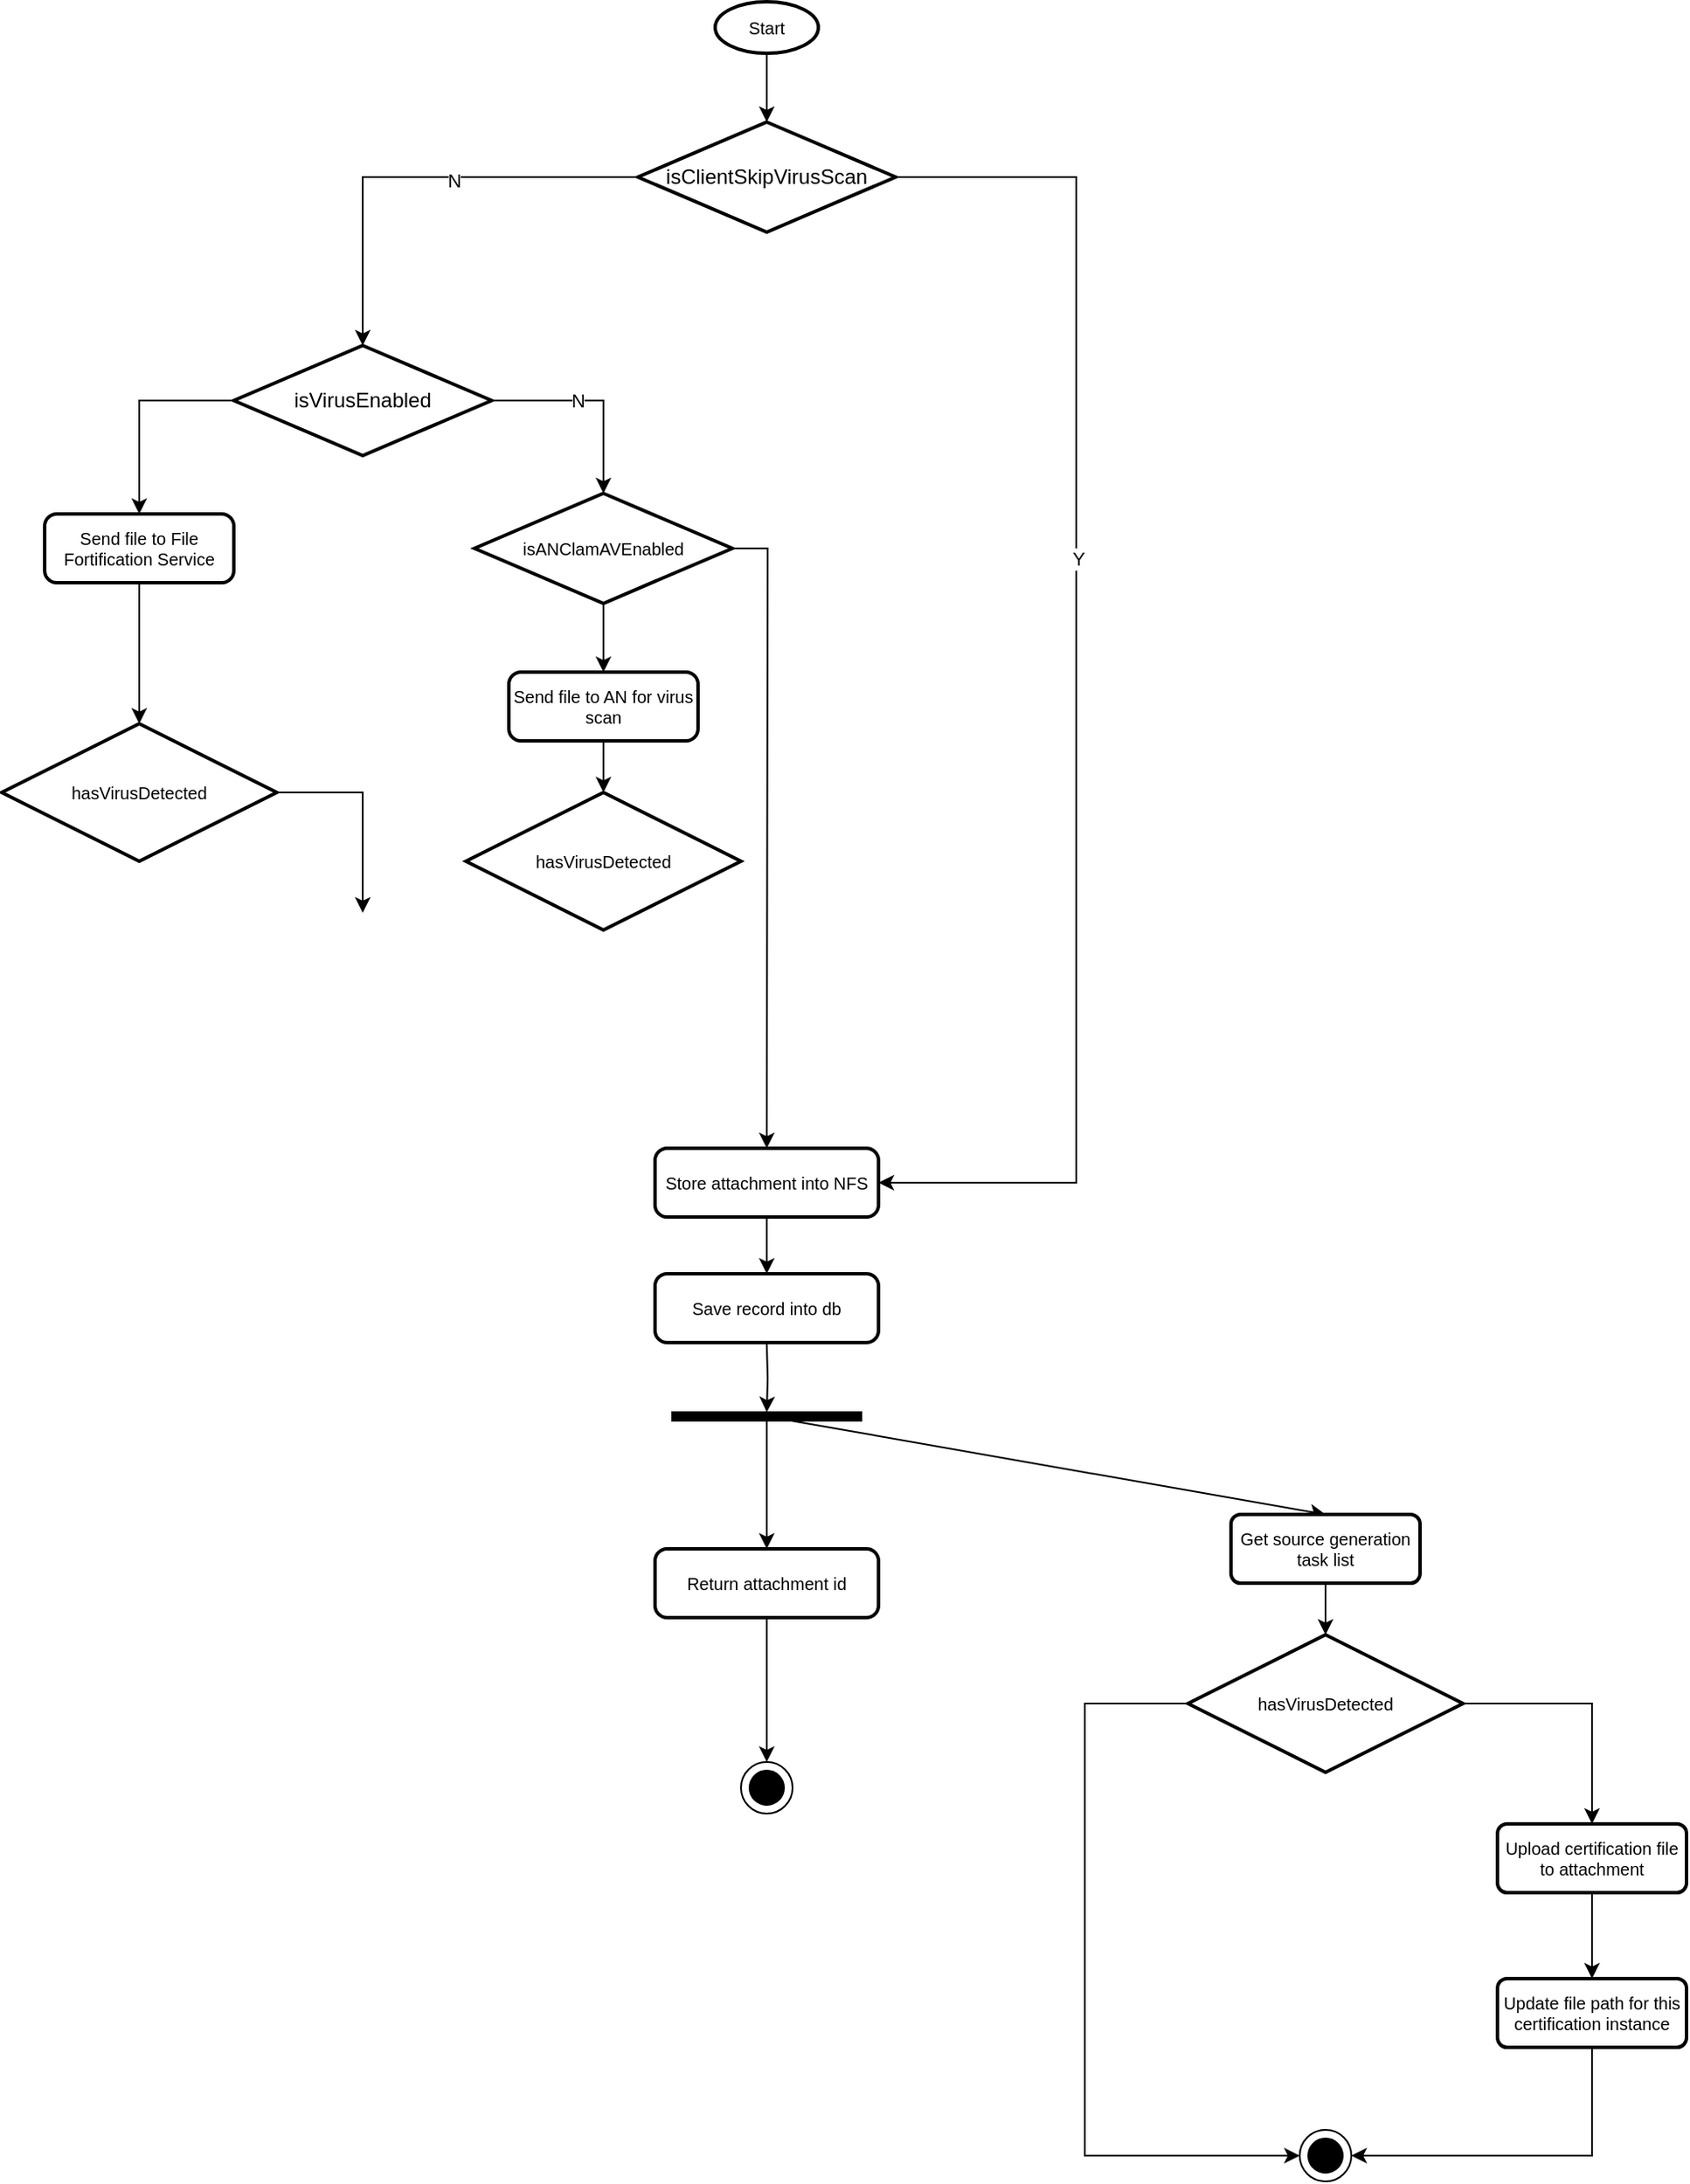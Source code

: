 <mxfile version="21.6.3" type="github" pages="12">
  <diagram name="Source generation" id="2ukNFJZdqEw4KGF9uxTm">
    <mxGraphModel dx="2901" dy="1131" grid="1" gridSize="10" guides="1" tooltips="1" connect="1" arrows="1" fold="1" page="1" pageScale="1" pageWidth="827" pageHeight="1169" math="0" shadow="0">
      <root>
        <mxCell id="0" />
        <mxCell id="1" parent="0" />
        <mxCell id="FrllIYIqwDFJwszf7kwl-40" style="edgeStyle=none;rounded=0;orthogonalLoop=1;jettySize=auto;html=1;entryX=0.5;entryY=0;entryDx=0;entryDy=0;entryPerimeter=0;fontSize=10;endArrow=classic;endFill=1;exitX=0.5;exitY=1;exitDx=0;exitDy=0;" parent="1" source="dsLjIK59jT-wqfRAV3Lf-37" target="FrllIYIqwDFJwszf7kwl-36" edge="1">
          <mxGeometry relative="1" as="geometry">
            <mxPoint x="-345" y="1175" as="targetPoint" />
            <mxPoint x="-350" y="1010" as="sourcePoint" />
          </mxGeometry>
        </mxCell>
        <mxCell id="FrllIYIqwDFJwszf7kwl-64" value="" style="group" parent="1" vertex="1" connectable="0">
          <mxGeometry x="-360" y="1064" width="30" height="30" as="geometry" />
        </mxCell>
        <mxCell id="FrllIYIqwDFJwszf7kwl-36" value="" style="verticalLabelPosition=bottom;verticalAlign=top;html=1;shape=mxgraph.flowchart.on-page_reference;fontSize=10;container=0;" parent="FrllIYIqwDFJwszf7kwl-64" vertex="1">
          <mxGeometry width="30" height="30" as="geometry" />
        </mxCell>
        <mxCell id="FrllIYIqwDFJwszf7kwl-37" value="" style="verticalLabelPosition=bottom;verticalAlign=top;html=1;shape=mxgraph.flowchart.on-page_reference;fontSize=10;fillColor=#000000;container=0;" parent="FrllIYIqwDFJwszf7kwl-64" vertex="1">
          <mxGeometry x="5" y="5" width="20" height="20" as="geometry" />
        </mxCell>
        <mxCell id="dsLjIK59jT-wqfRAV3Lf-2" style="edgeStyle=orthogonalEdgeStyle;rounded=0;orthogonalLoop=1;jettySize=auto;html=1;entryX=0.5;entryY=0;entryDx=0;entryDy=0;entryPerimeter=0;" parent="1" source="dsLjIK59jT-wqfRAV3Lf-1" target="dsLjIK59jT-wqfRAV3Lf-4" edge="1">
          <mxGeometry relative="1" as="geometry">
            <mxPoint x="-345" y="100" as="targetPoint" />
          </mxGeometry>
        </mxCell>
        <mxCell id="dsLjIK59jT-wqfRAV3Lf-1" value="Start" style="strokeWidth=2;html=1;shape=mxgraph.flowchart.start_1;whiteSpace=wrap;fontSize=10;container=0;" parent="1" vertex="1">
          <mxGeometry x="-375" y="40" width="60" height="30" as="geometry" />
        </mxCell>
        <mxCell id="dsLjIK59jT-wqfRAV3Lf-5" style="edgeStyle=orthogonalEdgeStyle;rounded=0;orthogonalLoop=1;jettySize=auto;html=1;entryX=1;entryY=0.5;entryDx=0;entryDy=0;" parent="1" source="dsLjIK59jT-wqfRAV3Lf-4" target="dsLjIK59jT-wqfRAV3Lf-30" edge="1">
          <mxGeometry relative="1" as="geometry">
            <mxPoint x="-345.0" y="707" as="targetPoint" />
            <Array as="points">
              <mxPoint x="-165" y="142" />
              <mxPoint x="-165" y="727" />
            </Array>
          </mxGeometry>
        </mxCell>
        <mxCell id="dsLjIK59jT-wqfRAV3Lf-14" value="Y" style="edgeLabel;html=1;align=center;verticalAlign=middle;resizable=0;points=[];" parent="dsLjIK59jT-wqfRAV3Lf-5" vertex="1" connectable="0">
          <mxGeometry x="-0.528" y="1" relative="1" as="geometry">
            <mxPoint y="137" as="offset" />
          </mxGeometry>
        </mxCell>
        <mxCell id="dsLjIK59jT-wqfRAV3Lf-8" style="edgeStyle=orthogonalEdgeStyle;rounded=0;orthogonalLoop=1;jettySize=auto;html=1;entryX=0.5;entryY=0;entryDx=0;entryDy=0;entryPerimeter=0;" parent="1" source="dsLjIK59jT-wqfRAV3Lf-4" target="dsLjIK59jT-wqfRAV3Lf-12" edge="1">
          <mxGeometry relative="1" as="geometry">
            <mxPoint x="-525" y="200" as="targetPoint" />
          </mxGeometry>
        </mxCell>
        <mxCell id="dsLjIK59jT-wqfRAV3Lf-13" value="N" style="edgeLabel;html=1;align=center;verticalAlign=middle;resizable=0;points=[];" parent="dsLjIK59jT-wqfRAV3Lf-8" vertex="1" connectable="0">
          <mxGeometry x="-0.168" y="2" relative="1" as="geometry">
            <mxPoint as="offset" />
          </mxGeometry>
        </mxCell>
        <mxCell id="dsLjIK59jT-wqfRAV3Lf-4" value="isClientSkipVirusScan" style="strokeWidth=2;html=1;shape=mxgraph.flowchart.decision;whiteSpace=wrap;fontSize=12;fillColor=#FFFFFF;container=0;" parent="1" vertex="1">
          <mxGeometry x="-420" y="110" width="150" height="64" as="geometry" />
        </mxCell>
        <mxCell id="dsLjIK59jT-wqfRAV3Lf-9" style="edgeStyle=orthogonalEdgeStyle;rounded=0;orthogonalLoop=1;jettySize=auto;html=1;entryX=0.5;entryY=0;entryDx=0;entryDy=0;entryPerimeter=0;exitX=1;exitY=0.5;exitDx=0;exitDy=0;exitPerimeter=0;" parent="1" source="dsLjIK59jT-wqfRAV3Lf-12" target="dsLjIK59jT-wqfRAV3Lf-10" edge="1">
          <mxGeometry relative="1" as="geometry">
            <mxPoint x="-315" y="340" as="targetPoint" />
            <mxPoint x="-255" y="262" as="sourcePoint" />
          </mxGeometry>
        </mxCell>
        <mxCell id="dsLjIK59jT-wqfRAV3Lf-15" value="N" style="edgeLabel;html=1;align=center;verticalAlign=middle;resizable=0;points=[];" parent="dsLjIK59jT-wqfRAV3Lf-9" vertex="1" connectable="0">
          <mxGeometry x="-0.162" relative="1" as="geometry">
            <mxPoint as="offset" />
          </mxGeometry>
        </mxCell>
        <mxCell id="dsLjIK59jT-wqfRAV3Lf-16" style="edgeStyle=orthogonalEdgeStyle;rounded=0;orthogonalLoop=1;jettySize=auto;html=1;entryX=0.5;entryY=0;entryDx=0;entryDy=0;exitX=1;exitY=0.5;exitDx=0;exitDy=0;exitPerimeter=0;" parent="1" source="dsLjIK59jT-wqfRAV3Lf-10" edge="1">
          <mxGeometry relative="1" as="geometry">
            <mxPoint x="-345.0" y="707" as="targetPoint" />
          </mxGeometry>
        </mxCell>
        <mxCell id="dsLjIK59jT-wqfRAV3Lf-23" style="edgeStyle=orthogonalEdgeStyle;rounded=0;orthogonalLoop=1;jettySize=auto;html=1;entryX=0.5;entryY=0;entryDx=0;entryDy=0;" parent="1" source="dsLjIK59jT-wqfRAV3Lf-10" target="dsLjIK59jT-wqfRAV3Lf-22" edge="1">
          <mxGeometry relative="1" as="geometry" />
        </mxCell>
        <mxCell id="dsLjIK59jT-wqfRAV3Lf-10" value="&lt;span style=&quot;font-size: 10px;&quot;&gt;isANClamAVEnabled&lt;/span&gt;" style="strokeWidth=2;html=1;shape=mxgraph.flowchart.decision;whiteSpace=wrap;fontSize=12;fillColor=#FFFFFF;container=0;" parent="1" vertex="1">
          <mxGeometry x="-515" y="326" width="150" height="64" as="geometry" />
        </mxCell>
        <mxCell id="dsLjIK59jT-wqfRAV3Lf-17" style="edgeStyle=orthogonalEdgeStyle;rounded=0;orthogonalLoop=1;jettySize=auto;html=1;entryX=0.5;entryY=0;entryDx=0;entryDy=0;exitX=0;exitY=0.5;exitDx=0;exitDy=0;exitPerimeter=0;" parent="1" source="dsLjIK59jT-wqfRAV3Lf-12" target="dsLjIK59jT-wqfRAV3Lf-18" edge="1">
          <mxGeometry relative="1" as="geometry">
            <mxPoint x="-705" y="400" as="targetPoint" />
          </mxGeometry>
        </mxCell>
        <mxCell id="dsLjIK59jT-wqfRAV3Lf-12" value="isVirusEnabled" style="strokeWidth=2;html=1;shape=mxgraph.flowchart.decision;whiteSpace=wrap;fontSize=12;fillColor=#FFFFFF;container=0;" parent="1" vertex="1">
          <mxGeometry x="-655" y="240" width="150" height="64" as="geometry" />
        </mxCell>
        <mxCell id="dsLjIK59jT-wqfRAV3Lf-20" style="edgeStyle=orthogonalEdgeStyle;rounded=0;orthogonalLoop=1;jettySize=auto;html=1;entryX=0.5;entryY=0;entryDx=0;entryDy=0;entryPerimeter=0;" parent="1" source="dsLjIK59jT-wqfRAV3Lf-18" target="dsLjIK59jT-wqfRAV3Lf-19" edge="1">
          <mxGeometry relative="1" as="geometry" />
        </mxCell>
        <mxCell id="dsLjIK59jT-wqfRAV3Lf-18" value="Send file to File Fortification Service" style="rounded=1;whiteSpace=wrap;html=1;absoluteArcSize=1;arcSize=14;strokeWidth=2;fontSize=10;fillColor=#FFFFFF;container=0;" parent="1" vertex="1">
          <mxGeometry x="-765" y="338" width="110" height="40" as="geometry" />
        </mxCell>
        <mxCell id="dsLjIK59jT-wqfRAV3Lf-21" style="edgeStyle=orthogonalEdgeStyle;rounded=0;orthogonalLoop=1;jettySize=auto;html=1;" parent="1" source="dsLjIK59jT-wqfRAV3Lf-19" edge="1">
          <mxGeometry relative="1" as="geometry">
            <mxPoint x="-580" y="570" as="targetPoint" />
            <Array as="points">
              <mxPoint x="-580" y="500" />
              <mxPoint x="-580" y="560" />
            </Array>
          </mxGeometry>
        </mxCell>
        <mxCell id="dsLjIK59jT-wqfRAV3Lf-19" value="hasVirusDetected" style="strokeWidth=2;html=1;shape=mxgraph.flowchart.decision;whiteSpace=wrap;fontSize=10;container=0;" parent="1" vertex="1">
          <mxGeometry x="-790" y="460" width="160" height="80" as="geometry" />
        </mxCell>
        <mxCell id="dsLjIK59jT-wqfRAV3Lf-24" style="edgeStyle=orthogonalEdgeStyle;rounded=0;orthogonalLoop=1;jettySize=auto;html=1;entryX=0.5;entryY=0;entryDx=0;entryDy=0;entryPerimeter=0;" parent="1" source="dsLjIK59jT-wqfRAV3Lf-22" target="dsLjIK59jT-wqfRAV3Lf-25" edge="1">
          <mxGeometry relative="1" as="geometry">
            <mxPoint x="-440" y="510" as="targetPoint" />
          </mxGeometry>
        </mxCell>
        <mxCell id="dsLjIK59jT-wqfRAV3Lf-22" value="Send file to AN for virus scan" style="rounded=1;whiteSpace=wrap;html=1;absoluteArcSize=1;arcSize=14;strokeWidth=2;fontSize=10;fillColor=#FFFFFF;container=0;" parent="1" vertex="1">
          <mxGeometry x="-495" y="430" width="110" height="40" as="geometry" />
        </mxCell>
        <mxCell id="dsLjIK59jT-wqfRAV3Lf-25" value="hasVirusDetected" style="strokeWidth=2;html=1;shape=mxgraph.flowchart.decision;whiteSpace=wrap;fontSize=10;container=0;" parent="1" vertex="1">
          <mxGeometry x="-520" y="500" width="160" height="80" as="geometry" />
        </mxCell>
        <mxCell id="dsLjIK59jT-wqfRAV3Lf-38" style="edgeStyle=orthogonalEdgeStyle;rounded=0;orthogonalLoop=1;jettySize=auto;html=1;entryX=0.5;entryY=0;entryDx=0;entryDy=0;" parent="1" source="dsLjIK59jT-wqfRAV3Lf-26" target="dsLjIK59jT-wqfRAV3Lf-37" edge="1">
          <mxGeometry relative="1" as="geometry" />
        </mxCell>
        <mxCell id="dsLjIK59jT-wqfRAV3Lf-39" style="rounded=0;orthogonalLoop=1;jettySize=auto;html=1;entryX=0.5;entryY=0;entryDx=0;entryDy=0;" parent="1" source="dsLjIK59jT-wqfRAV3Lf-26" target="dsLjIK59jT-wqfRAV3Lf-27" edge="1">
          <mxGeometry relative="1" as="geometry" />
        </mxCell>
        <mxCell id="dsLjIK59jT-wqfRAV3Lf-26" value="" style="rounded=0;whiteSpace=wrap;html=1;fontSize=12;fillColor=#000000;container=0;" parent="1" vertex="1">
          <mxGeometry x="-400" y="860.5" width="110" height="5" as="geometry" />
        </mxCell>
        <mxCell id="dsLjIK59jT-wqfRAV3Lf-40" style="edgeStyle=orthogonalEdgeStyle;rounded=0;orthogonalLoop=1;jettySize=auto;html=1;entryX=0.5;entryY=0;entryDx=0;entryDy=0;entryPerimeter=0;" parent="1" source="dsLjIK59jT-wqfRAV3Lf-27" target="dsLjIK59jT-wqfRAV3Lf-28" edge="1">
          <mxGeometry relative="1" as="geometry" />
        </mxCell>
        <mxCell id="dsLjIK59jT-wqfRAV3Lf-27" value="Get source generation task list" style="whiteSpace=wrap;html=1;fontSize=10;fillColor=#FFFFFF;rounded=1;arcSize=14;strokeWidth=2;container=0;" parent="1" vertex="1">
          <mxGeometry x="-75" y="920" width="110" height="40" as="geometry" />
        </mxCell>
        <mxCell id="dsLjIK59jT-wqfRAV3Lf-28" value="hasVirusDetected" style="strokeWidth=2;html=1;shape=mxgraph.flowchart.decision;whiteSpace=wrap;fontSize=10;container=0;" parent="1" vertex="1">
          <mxGeometry x="-100" y="990" width="160" height="80" as="geometry" />
        </mxCell>
        <mxCell id="dsLjIK59jT-wqfRAV3Lf-32" style="edgeStyle=orthogonalEdgeStyle;rounded=0;orthogonalLoop=1;jettySize=auto;html=1;" parent="1" source="dsLjIK59jT-wqfRAV3Lf-30" edge="1">
          <mxGeometry relative="1" as="geometry">
            <mxPoint x="-345.0" y="780" as="targetPoint" />
          </mxGeometry>
        </mxCell>
        <mxCell id="dsLjIK59jT-wqfRAV3Lf-30" value="Store attachment into NFS" style="rounded=1;whiteSpace=wrap;html=1;absoluteArcSize=1;arcSize=14;strokeWidth=2;fontSize=10;fillColor=#FFFFFF;container=0;" parent="1" vertex="1">
          <mxGeometry x="-410" y="707" width="130" height="40" as="geometry" />
        </mxCell>
        <mxCell id="dsLjIK59jT-wqfRAV3Lf-34" style="edgeStyle=orthogonalEdgeStyle;rounded=0;orthogonalLoop=1;jettySize=auto;html=1;entryX=0.5;entryY=0;entryDx=0;entryDy=0;" parent="1" target="dsLjIK59jT-wqfRAV3Lf-26" edge="1">
          <mxGeometry relative="1" as="geometry">
            <mxPoint x="-345.0" y="820" as="sourcePoint" />
          </mxGeometry>
        </mxCell>
        <mxCell id="dsLjIK59jT-wqfRAV3Lf-36" value="Save record into db" style="rounded=1;whiteSpace=wrap;html=1;absoluteArcSize=1;arcSize=14;strokeWidth=2;fontSize=10;fillColor=#FFFFFF;container=0;" parent="1" vertex="1">
          <mxGeometry x="-410" y="780" width="130" height="40" as="geometry" />
        </mxCell>
        <mxCell id="dsLjIK59jT-wqfRAV3Lf-37" value="Return attachment id" style="rounded=1;whiteSpace=wrap;html=1;absoluteArcSize=1;arcSize=14;strokeWidth=2;fontSize=10;fillColor=#FFFFFF;container=0;" parent="1" vertex="1">
          <mxGeometry x="-410" y="940" width="130" height="40" as="geometry" />
        </mxCell>
        <mxCell id="dsLjIK59jT-wqfRAV3Lf-41" value="Upload certification file to attachment" style="whiteSpace=wrap;html=1;fontSize=10;fillColor=#FFFFFF;rounded=1;arcSize=14;strokeWidth=2;container=0;" parent="1" vertex="1">
          <mxGeometry x="80" y="1100" width="110" height="40" as="geometry" />
        </mxCell>
        <mxCell id="dsLjIK59jT-wqfRAV3Lf-42" style="edgeStyle=orthogonalEdgeStyle;rounded=0;sketch=0;orthogonalLoop=1;jettySize=auto;html=1;shadow=0;fontSize=10;endArrow=classic;endFill=1;exitX=1;exitY=0.5;exitDx=0;exitDy=0;exitPerimeter=0;" parent="1" source="dsLjIK59jT-wqfRAV3Lf-28" target="dsLjIK59jT-wqfRAV3Lf-41" edge="1">
          <mxGeometry relative="1" as="geometry">
            <mxPoint x="55.0" y="1040" as="sourcePoint" />
          </mxGeometry>
        </mxCell>
        <mxCell id="dsLjIK59jT-wqfRAV3Lf-43" value="Update file path for this certification instance" style="whiteSpace=wrap;html=1;fontSize=10;fillColor=#FFFFFF;rounded=1;arcSize=14;strokeWidth=2;container=0;" parent="1" vertex="1">
          <mxGeometry x="80" y="1190" width="110" height="40" as="geometry" />
        </mxCell>
        <mxCell id="dsLjIK59jT-wqfRAV3Lf-44" style="edgeStyle=orthogonalEdgeStyle;rounded=0;sketch=0;orthogonalLoop=1;jettySize=auto;html=1;entryX=0.5;entryY=0;entryDx=0;entryDy=0;shadow=0;fontSize=10;endArrow=classic;endFill=1;" parent="1" source="dsLjIK59jT-wqfRAV3Lf-41" target="dsLjIK59jT-wqfRAV3Lf-43" edge="1">
          <mxGeometry relative="1" as="geometry" />
        </mxCell>
        <mxCell id="dsLjIK59jT-wqfRAV3Lf-45" value="" style="verticalLabelPosition=bottom;verticalAlign=top;html=1;shape=mxgraph.flowchart.on-page_reference;fontSize=10;container=0;" parent="1" vertex="1">
          <mxGeometry x="-35" y="1278" width="30" height="30" as="geometry" />
        </mxCell>
        <mxCell id="dsLjIK59jT-wqfRAV3Lf-46" style="edgeStyle=orthogonalEdgeStyle;rounded=0;sketch=0;orthogonalLoop=1;jettySize=auto;html=1;entryX=0;entryY=0.5;entryDx=0;entryDy=0;entryPerimeter=0;shadow=0;fontSize=10;endArrow=classic;endFill=1;exitX=0;exitY=0.5;exitDx=0;exitDy=0;exitPerimeter=0;" parent="1" source="dsLjIK59jT-wqfRAV3Lf-28" target="dsLjIK59jT-wqfRAV3Lf-45" edge="1">
          <mxGeometry relative="1" as="geometry">
            <Array as="points">
              <mxPoint x="-160" y="1030" />
              <mxPoint x="-160" y="1293" />
            </Array>
            <mxPoint x="-95" y="1040" as="sourcePoint" />
          </mxGeometry>
        </mxCell>
        <mxCell id="dsLjIK59jT-wqfRAV3Lf-47" value="" style="verticalLabelPosition=bottom;verticalAlign=top;html=1;shape=mxgraph.flowchart.on-page_reference;fontSize=10;fillColor=#000000;container=0;" parent="1" vertex="1">
          <mxGeometry x="-30" y="1283" width="20" height="20" as="geometry" />
        </mxCell>
        <mxCell id="dsLjIK59jT-wqfRAV3Lf-48" style="edgeStyle=orthogonalEdgeStyle;rounded=0;sketch=0;orthogonalLoop=1;jettySize=auto;html=1;entryX=1;entryY=0.5;entryDx=0;entryDy=0;entryPerimeter=0;shadow=0;fontSize=10;endArrow=classic;endFill=1;exitX=0.5;exitY=1;exitDx=0;exitDy=0;" parent="1" source="dsLjIK59jT-wqfRAV3Lf-43" target="dsLjIK59jT-wqfRAV3Lf-45" edge="1">
          <mxGeometry relative="1" as="geometry" />
        </mxCell>
      </root>
    </mxGraphModel>
  </diagram>
  <diagram id="9PoukXYQM1B9XfUWb7g6" name="Block Diagram">
    <mxGraphModel dx="1306" dy="811" grid="1" gridSize="10" guides="1" tooltips="1" connect="1" arrows="1" fold="1" page="1" pageScale="1" pageWidth="827" pageHeight="1169" math="0" shadow="0">
      <root>
        <mxCell id="0" />
        <mxCell id="1" parent="0" />
        <mxCell id="ZPP--fspVP2nnXT95nKf-1" value="" style="group" parent="1" vertex="1" connectable="0">
          <mxGeometry width="580" height="430" as="geometry" />
        </mxCell>
        <mxCell id="ZPP--fspVP2nnXT95nKf-2" value="" style="rounded=0;whiteSpace=wrap;html=1;" parent="ZPP--fspVP2nnXT95nKf-1" vertex="1">
          <mxGeometry y="120" width="360" height="310" as="geometry" />
        </mxCell>
        <mxCell id="ZPP--fspVP2nnXT95nKf-3" value="&lt;font style=&quot;font-size: 14px;&quot;&gt;File Fortification Service&lt;/font&gt;" style="whiteSpace=wrap;html=1;shadow=1;fontSize=18;fillColor=#f5f5f5;strokeColor=#666666;" parent="ZPP--fspVP2nnXT95nKf-1" vertex="1">
          <mxGeometry x="410" y="150" width="170" height="60" as="geometry" />
        </mxCell>
        <mxCell id="ZPP--fspVP2nnXT95nKf-4" value="User" style="shape=umlActor;verticalLabelPosition=bottom;verticalAlign=top;html=1;outlineConnect=0;" parent="ZPP--fspVP2nnXT95nKf-1" vertex="1">
          <mxGeometry x="180" width="30" height="60" as="geometry" />
        </mxCell>
        <mxCell id="ZPP--fspVP2nnXT95nKf-5" value="" style="group" parent="ZPP--fspVP2nnXT95nKf-1" vertex="1" connectable="0">
          <mxGeometry x="71" y="160" width="218" height="110" as="geometry" />
        </mxCell>
        <mxCell id="ZPP--fspVP2nnXT95nKf-6" value="" style="whiteSpace=wrap;html=1;shadow=1;fontSize=18;fillColor=#f5f5f5;strokeColor=#666666;" parent="ZPP--fspVP2nnXT95nKf-5" vertex="1">
          <mxGeometry width="210" height="110" as="geometry" />
        </mxCell>
        <mxCell id="ZPP--fspVP2nnXT95nKf-7" value="&lt;font style=&quot;font-size: 14px;&quot;&gt;Attachment Service&lt;/font&gt;" style="text;html=1;align=center;verticalAlign=middle;resizable=0;points=[];autosize=1;strokeColor=none;fillColor=none;" parent="ZPP--fspVP2nnXT95nKf-5" vertex="1">
          <mxGeometry width="140" height="30" as="geometry" />
        </mxCell>
        <mxCell id="ZPP--fspVP2nnXT95nKf-8" style="edgeStyle=orthogonalEdgeStyle;rounded=0;orthogonalLoop=1;jettySize=auto;html=1;entryX=0.886;entryY=0;entryDx=0;entryDy=0;entryPerimeter=0;fontSize=14;" parent="ZPP--fspVP2nnXT95nKf-1" source="ZPP--fspVP2nnXT95nKf-4" target="ZPP--fspVP2nnXT95nKf-7" edge="1">
          <mxGeometry relative="1" as="geometry" />
        </mxCell>
        <mxCell id="ZPP--fspVP2nnXT95nKf-9" value="&lt;font style=&quot;font-size: 14px;&quot;&gt;NFS Service&lt;/font&gt;" style="whiteSpace=wrap;html=1;shadow=1;fontSize=18;fillColor=#f5f5f5;strokeColor=#666666;" parent="ZPP--fspVP2nnXT95nKf-1" vertex="1">
          <mxGeometry x="410" y="230" width="170" height="60" as="geometry" />
        </mxCell>
        <mxCell id="ZPP--fspVP2nnXT95nKf-10" value="Seller-app" style="text;html=1;align=center;verticalAlign=middle;resizable=0;points=[];autosize=1;strokeColor=none;fillColor=none;fontSize=14;" parent="ZPP--fspVP2nnXT95nKf-1" vertex="1">
          <mxGeometry y="120" width="90" height="30" as="geometry" />
        </mxCell>
        <mxCell id="ZPP--fspVP2nnXT95nKf-11" style="edgeStyle=orthogonalEdgeStyle;rounded=0;orthogonalLoop=1;jettySize=auto;html=1;exitX=1;exitY=0.25;exitDx=0;exitDy=0;fontSize=14;" parent="ZPP--fspVP2nnXT95nKf-1" source="ZPP--fspVP2nnXT95nKf-6" edge="1">
          <mxGeometry relative="1" as="geometry">
            <mxPoint x="410" y="188" as="targetPoint" />
          </mxGeometry>
        </mxCell>
        <mxCell id="ZPP--fspVP2nnXT95nKf-12" style="edgeStyle=orthogonalEdgeStyle;rounded=0;orthogonalLoop=1;jettySize=auto;html=1;exitX=1;exitY=0.75;exitDx=0;exitDy=0;fontSize=14;" parent="ZPP--fspVP2nnXT95nKf-1" source="ZPP--fspVP2nnXT95nKf-6" edge="1">
          <mxGeometry relative="1" as="geometry">
            <mxPoint x="410" y="243" as="targetPoint" />
          </mxGeometry>
        </mxCell>
        <mxCell id="ZPP--fspVP2nnXT95nKf-13" value="" style="group" parent="ZPP--fspVP2nnXT95nKf-1" vertex="1" connectable="0">
          <mxGeometry x="101" y="330" width="170" height="80" as="geometry" />
        </mxCell>
        <mxCell id="ZPP--fspVP2nnXT95nKf-14" value="" style="whiteSpace=wrap;html=1;shadow=1;fontSize=18;fillColor=#f5f5f5;strokeColor=#666666;" parent="ZPP--fspVP2nnXT95nKf-13" vertex="1">
          <mxGeometry width="150" height="60" as="geometry" />
        </mxCell>
        <mxCell id="ZPP--fspVP2nnXT95nKf-15" value="" style="whiteSpace=wrap;html=1;shadow=1;fontSize=18;fillColor=#f5f5f5;strokeColor=#666666;" parent="ZPP--fspVP2nnXT95nKf-13" vertex="1">
          <mxGeometry x="10" y="10" width="150" height="60" as="geometry" />
        </mxCell>
        <mxCell id="ZPP--fspVP2nnXT95nKf-16" value="&lt;font style=&quot;font-size: 14px;&quot;&gt;Consumer client&lt;/font&gt;" style="whiteSpace=wrap;html=1;shadow=1;fontSize=18;fillColor=#f5f5f5;strokeColor=#666666;" parent="ZPP--fspVP2nnXT95nKf-13" vertex="1">
          <mxGeometry x="20" y="20" width="150" height="60" as="geometry" />
        </mxCell>
        <mxCell id="ZPP--fspVP2nnXT95nKf-17" style="edgeStyle=orthogonalEdgeStyle;rounded=0;orthogonalLoop=1;jettySize=auto;html=1;fontSize=14;" parent="ZPP--fspVP2nnXT95nKf-1" edge="1">
          <mxGeometry relative="1" as="geometry">
            <mxPoint x="140" y="270" as="sourcePoint" />
            <mxPoint x="140" y="330" as="targetPoint" />
            <Array as="points">
              <mxPoint x="140" y="270" />
            </Array>
          </mxGeometry>
        </mxCell>
        <mxCell id="ZPP--fspVP2nnXT95nKf-18" style="edgeStyle=orthogonalEdgeStyle;rounded=0;orthogonalLoop=1;jettySize=auto;html=1;fontSize=14;" parent="ZPP--fspVP2nnXT95nKf-1" edge="1">
          <mxGeometry relative="1" as="geometry">
            <mxPoint x="179.52" y="270" as="sourcePoint" />
            <mxPoint x="179.52" y="330" as="targetPoint" />
            <Array as="points">
              <mxPoint x="179.52" y="270" />
            </Array>
          </mxGeometry>
        </mxCell>
        <mxCell id="ZPP--fspVP2nnXT95nKf-19" style="edgeStyle=orthogonalEdgeStyle;rounded=0;orthogonalLoop=1;jettySize=auto;html=1;fontSize=14;" parent="ZPP--fspVP2nnXT95nKf-1" edge="1">
          <mxGeometry relative="1" as="geometry">
            <mxPoint x="160" y="270" as="sourcePoint" />
            <mxPoint x="160" y="330" as="targetPoint" />
            <Array as="points">
              <mxPoint x="160" y="270" />
            </Array>
          </mxGeometry>
        </mxCell>
        <mxCell id="ZPP--fspVP2nnXT95nKf-20" style="edgeStyle=orthogonalEdgeStyle;rounded=0;orthogonalLoop=1;jettySize=auto;html=1;fontSize=14;startArrow=classic;startFill=1;endArrow=none;endFill=0;" parent="ZPP--fspVP2nnXT95nKf-1" edge="1">
          <mxGeometry relative="1" as="geometry">
            <mxPoint x="200.0" y="270" as="sourcePoint" />
            <mxPoint x="200.0" y="330" as="targetPoint" />
            <Array as="points">
              <mxPoint x="200" y="270" />
            </Array>
          </mxGeometry>
        </mxCell>
        <mxCell id="ZPP--fspVP2nnXT95nKf-21" style="edgeStyle=orthogonalEdgeStyle;rounded=0;orthogonalLoop=1;jettySize=auto;html=1;fontSize=14;startArrow=classic;startFill=1;endArrow=none;endFill=0;" parent="ZPP--fspVP2nnXT95nKf-1" edge="1">
          <mxGeometry relative="1" as="geometry">
            <mxPoint x="220" y="270" as="sourcePoint" />
            <mxPoint x="220" y="330" as="targetPoint" />
            <Array as="points">
              <mxPoint x="220" y="270" />
            </Array>
          </mxGeometry>
        </mxCell>
        <mxCell id="ZPP--fspVP2nnXT95nKf-22" style="edgeStyle=orthogonalEdgeStyle;rounded=0;orthogonalLoop=1;jettySize=auto;html=1;fontSize=14;startArrow=classic;startFill=1;endArrow=none;endFill=0;" parent="ZPP--fspVP2nnXT95nKf-1" edge="1">
          <mxGeometry relative="1" as="geometry">
            <mxPoint x="240" y="270" as="sourcePoint" />
            <mxPoint x="240" y="330" as="targetPoint" />
            <Array as="points">
              <mxPoint x="240" y="270" />
            </Array>
          </mxGeometry>
        </mxCell>
      </root>
    </mxGraphModel>
  </diagram>
  <diagram id="Q0f0HRyTbAiZJ6MqYHqV" name="Permission Check Class">
    <mxGraphModel dx="2074" dy="2300" grid="1" gridSize="10" guides="1" tooltips="1" connect="1" arrows="1" fold="1" page="1" pageScale="1" pageWidth="827" pageHeight="1169" math="0" shadow="0">
      <root>
        <mxCell id="0" />
        <mxCell id="1" parent="0" />
        <mxCell id="IkIjBR85DtQPEGS-nBu7-42" value="" style="group" parent="1" vertex="1" connectable="0">
          <mxGeometry y="-1169" width="1940" height="1040" as="geometry" />
        </mxCell>
        <mxCell id="b12ThsgfgngZto3ahTFI-1" value="" style="rounded=0;whiteSpace=wrap;html=1;" parent="IkIjBR85DtQPEGS-nBu7-42" vertex="1">
          <mxGeometry width="1940" height="1040" as="geometry" />
        </mxCell>
        <mxCell id="b12ThsgfgngZto3ahTFI-2" value="ClientPermissionValidationProcessorFactory" style="swimlane;fontStyle=1;align=center;verticalAlign=top;childLayout=stackLayout;horizontal=1;startSize=26;horizontalStack=0;resizeParent=1;resizeParentMax=0;resizeLast=0;collapsible=1;marginBottom=0;whiteSpace=wrap;html=1;" parent="IkIjBR85DtQPEGS-nBu7-42" vertex="1">
          <mxGeometry x="440" y="372" width="490" height="86" as="geometry" />
        </mxCell>
        <mxCell id="b12ThsgfgngZto3ahTFI-3" value="+ processors: Map&amp;lt;String,&amp;nbsp;ClientPermissionValidationProcessor&amp;gt;" style="text;strokeColor=none;fillColor=none;align=left;verticalAlign=top;spacingLeft=4;spacingRight=4;overflow=hidden;rotatable=0;points=[[0,0.5],[1,0.5]];portConstraint=eastwest;whiteSpace=wrap;html=1;" parent="b12ThsgfgngZto3ahTFI-2" vertex="1">
          <mxGeometry y="26" width="490" height="26" as="geometry" />
        </mxCell>
        <mxCell id="b12ThsgfgngZto3ahTFI-4" value="" style="line;strokeWidth=1;fillColor=none;align=left;verticalAlign=middle;spacingTop=-1;spacingLeft=3;spacingRight=3;rotatable=0;labelPosition=right;points=[];portConstraint=eastwest;strokeColor=inherit;" parent="b12ThsgfgngZto3ahTFI-2" vertex="1">
          <mxGeometry y="52" width="490" height="8" as="geometry" />
        </mxCell>
        <mxCell id="b12ThsgfgngZto3ahTFI-5" value="+ getPermissionValidationProcessor(String clientId):&amp;nbsp;ClientPermissionValidationProcessor" style="text;strokeColor=none;fillColor=none;align=left;verticalAlign=top;spacingLeft=4;spacingRight=4;overflow=hidden;rotatable=0;points=[[0,0.5],[1,0.5]];portConstraint=eastwest;whiteSpace=wrap;html=1;" parent="b12ThsgfgngZto3ahTFI-2" vertex="1">
          <mxGeometry y="60" width="490" height="26" as="geometry" />
        </mxCell>
        <mxCell id="b12ThsgfgngZto3ahTFI-6" value="DefaultClientPermissionValidationProcessor" style="swimlane;fontStyle=1;align=center;verticalAlign=top;childLayout=stackLayout;horizontal=1;startSize=26;horizontalStack=0;resizeParent=1;resizeParentMax=0;resizeLast=0;collapsible=1;marginBottom=0;whiteSpace=wrap;html=1;" parent="IkIjBR85DtQPEGS-nBu7-42" vertex="1">
          <mxGeometry x="430" y="540" width="470" height="220" as="geometry" />
        </mxCell>
        <mxCell id="b12ThsgfgngZto3ahTFI-7" value="+ connector:&amp;nbsp;AttachmentPermissionCheckConnector" style="text;strokeColor=none;fillColor=none;align=left;verticalAlign=top;spacingLeft=4;spacingRight=4;overflow=hidden;rotatable=0;points=[[0,0.5],[1,0.5]];portConstraint=eastwest;whiteSpace=wrap;html=1;" parent="b12ThsgfgngZto3ahTFI-6" vertex="1">
          <mxGeometry y="26" width="470" height="26" as="geometry" />
        </mxCell>
        <mxCell id="b12ThsgfgngZto3ahTFI-8" value="" style="line;strokeWidth=1;fillColor=none;align=left;verticalAlign=middle;spacingTop=-1;spacingLeft=3;spacingRight=3;rotatable=0;labelPosition=right;points=[];portConstraint=eastwest;strokeColor=inherit;" parent="b12ThsgfgngZto3ahTFI-6" vertex="1">
          <mxGeometry y="52" width="470" height="8" as="geometry" />
        </mxCell>
        <mxCell id="b12ThsgfgngZto3ahTFI-9" value="+ register(String clientId,DefaultClientPermissionValidationProcessor processor): void" style="text;strokeColor=none;fillColor=none;align=left;verticalAlign=top;spacingLeft=4;spacingRight=4;overflow=hidden;rotatable=0;points=[[0,0.5],[1,0.5]];portConstraint=eastwest;whiteSpace=wrap;html=1;" parent="b12ThsgfgngZto3ahTFI-6" vertex="1">
          <mxGeometry y="60" width="470" height="30" as="geometry" />
        </mxCell>
        <mxCell id="b12ThsgfgngZto3ahTFI-13" value="+ isPermissionValid(): void" style="text;strokeColor=none;fillColor=none;align=left;verticalAlign=top;spacingLeft=4;spacingRight=4;overflow=hidden;rotatable=0;points=[[0,0.5],[1,0.5]];portConstraint=eastwest;whiteSpace=wrap;html=1;" parent="b12ThsgfgngZto3ahTFI-6" vertex="1">
          <mxGeometry y="90" width="470" height="26" as="geometry" />
        </mxCell>
        <mxCell id="IkIjBR85DtQPEGS-nBu7-2" value="+ isCreatePermissionValid(): void" style="text;strokeColor=none;fillColor=none;align=left;verticalAlign=top;spacingLeft=4;spacingRight=4;overflow=hidden;rotatable=0;points=[[0,0.5],[1,0.5]];portConstraint=eastwest;whiteSpace=wrap;html=1;" parent="b12ThsgfgngZto3ahTFI-6" vertex="1">
          <mxGeometry y="116" width="470" height="26" as="geometry" />
        </mxCell>
        <mxCell id="IkIjBR85DtQPEGS-nBu7-3" value="+ isReadPermissionValid: void" style="text;strokeColor=none;fillColor=none;align=left;verticalAlign=top;spacingLeft=4;spacingRight=4;overflow=hidden;rotatable=0;points=[[0,0.5],[1,0.5]];portConstraint=eastwest;whiteSpace=wrap;html=1;" parent="b12ThsgfgngZto3ahTFI-6" vertex="1">
          <mxGeometry y="142" width="470" height="26" as="geometry" />
        </mxCell>
        <mxCell id="IkIjBR85DtQPEGS-nBu7-1" value="+ isUpdatePermissionValid: void" style="text;strokeColor=none;fillColor=none;align=left;verticalAlign=top;spacingLeft=4;spacingRight=4;overflow=hidden;rotatable=0;points=[[0,0.5],[1,0.5]];portConstraint=eastwest;whiteSpace=wrap;html=1;" parent="b12ThsgfgngZto3ahTFI-6" vertex="1">
          <mxGeometry y="168" width="470" height="26" as="geometry" />
        </mxCell>
        <mxCell id="IkIjBR85DtQPEGS-nBu7-4" value="+ isDeletePermissionValid: void" style="text;strokeColor=none;fillColor=none;align=left;verticalAlign=top;spacingLeft=4;spacingRight=4;overflow=hidden;rotatable=0;points=[[0,0.5],[1,0.5]];portConstraint=eastwest;whiteSpace=wrap;html=1;" parent="b12ThsgfgngZto3ahTFI-6" vertex="1">
          <mxGeometry y="194" width="470" height="26" as="geometry" />
        </mxCell>
        <mxCell id="b12ThsgfgngZto3ahTFI-10" value="AssessmentPermissionValidationProcessor" style="swimlane;fontStyle=1;align=center;verticalAlign=top;childLayout=stackLayout;horizontal=1;startSize=26;horizontalStack=0;resizeParent=1;resizeParentMax=0;resizeLast=0;collapsible=1;marginBottom=0;whiteSpace=wrap;html=1;" parent="IkIjBR85DtQPEGS-nBu7-42" vertex="1">
          <mxGeometry x="55" y="870" width="330" height="60" as="geometry" />
        </mxCell>
        <mxCell id="b12ThsgfgngZto3ahTFI-11" value="+&amp;nbsp;factory:&amp;nbsp;ClientPermissionValidationProcessorFactory" style="text;strokeColor=none;fillColor=none;align=left;verticalAlign=top;spacingLeft=4;spacingRight=4;overflow=hidden;rotatable=0;points=[[0,0.5],[1,0.5]];portConstraint=eastwest;whiteSpace=wrap;html=1;" parent="b12ThsgfgngZto3ahTFI-10" vertex="1">
          <mxGeometry y="26" width="330" height="26" as="geometry" />
        </mxCell>
        <mxCell id="b12ThsgfgngZto3ahTFI-12" value="" style="line;strokeWidth=1;fillColor=none;align=left;verticalAlign=middle;spacingTop=-1;spacingLeft=3;spacingRight=3;rotatable=0;labelPosition=right;points=[];portConstraint=eastwest;strokeColor=inherit;" parent="b12ThsgfgngZto3ahTFI-10" vertex="1">
          <mxGeometry y="52" width="330" height="8" as="geometry" />
        </mxCell>
        <mxCell id="b12ThsgfgngZto3ahTFI-14" value="CertificationPermissionValidationProcessor" style="swimlane;fontStyle=1;align=center;verticalAlign=top;childLayout=stackLayout;horizontal=1;startSize=26;horizontalStack=0;resizeParent=1;resizeParentMax=0;resizeLast=0;collapsible=1;marginBottom=0;whiteSpace=wrap;html=1;" parent="IkIjBR85DtQPEGS-nBu7-42" vertex="1">
          <mxGeometry x="920" y="870" width="330" height="60" as="geometry" />
        </mxCell>
        <mxCell id="b12ThsgfgngZto3ahTFI-15" value="+&amp;nbsp;factory:&amp;nbsp;ClientPermissionValidationProcessorFactory" style="text;strokeColor=none;fillColor=none;align=left;verticalAlign=top;spacingLeft=4;spacingRight=4;overflow=hidden;rotatable=0;points=[[0,0.5],[1,0.5]];portConstraint=eastwest;whiteSpace=wrap;html=1;" parent="b12ThsgfgngZto3ahTFI-14" vertex="1">
          <mxGeometry y="26" width="330" height="26" as="geometry" />
        </mxCell>
        <mxCell id="b12ThsgfgngZto3ahTFI-16" value="" style="line;strokeWidth=1;fillColor=none;align=left;verticalAlign=middle;spacingTop=-1;spacingLeft=3;spacingRight=3;rotatable=0;labelPosition=right;points=[];portConstraint=eastwest;strokeColor=inherit;" parent="b12ThsgfgngZto3ahTFI-14" vertex="1">
          <mxGeometry y="52" width="330" height="8" as="geometry" />
        </mxCell>
        <mxCell id="IkIjBR85DtQPEGS-nBu7-7" style="edgeStyle=orthogonalEdgeStyle;rounded=0;orthogonalLoop=1;jettySize=auto;html=1;exitX=0.5;exitY=0;exitDx=0;exitDy=0;endArrow=block;endFill=0;" parent="IkIjBR85DtQPEGS-nBu7-42" source="b12ThsgfgngZto3ahTFI-18" edge="1">
          <mxGeometry relative="1" as="geometry">
            <mxPoint x="665" y="761" as="targetPoint" />
            <mxPoint x="665" y="861" as="sourcePoint" />
          </mxGeometry>
        </mxCell>
        <mxCell id="b12ThsgfgngZto3ahTFI-18" value="AnnocementPermissionValidationProcessor" style="swimlane;fontStyle=1;align=center;verticalAlign=top;childLayout=stackLayout;horizontal=1;startSize=26;horizontalStack=0;resizeParent=1;resizeParentMax=0;resizeLast=0;collapsible=1;marginBottom=0;whiteSpace=wrap;html=1;" parent="IkIjBR85DtQPEGS-nBu7-42" vertex="1">
          <mxGeometry x="500" y="870" width="330" height="60" as="geometry" />
        </mxCell>
        <mxCell id="b12ThsgfgngZto3ahTFI-19" value="+&amp;nbsp;factory:&amp;nbsp;ClientPermissionValidationProcessorFactory" style="text;strokeColor=none;fillColor=none;align=left;verticalAlign=top;spacingLeft=4;spacingRight=4;overflow=hidden;rotatable=0;points=[[0,0.5],[1,0.5]];portConstraint=eastwest;whiteSpace=wrap;html=1;" parent="b12ThsgfgngZto3ahTFI-18" vertex="1">
          <mxGeometry y="26" width="330" height="26" as="geometry" />
        </mxCell>
        <mxCell id="b12ThsgfgngZto3ahTFI-20" value="" style="line;strokeWidth=1;fillColor=none;align=left;verticalAlign=middle;spacingTop=-1;spacingLeft=3;spacingRight=3;rotatable=0;labelPosition=right;points=[];portConstraint=eastwest;strokeColor=inherit;" parent="b12ThsgfgngZto3ahTFI-18" vertex="1">
          <mxGeometry y="52" width="330" height="8" as="geometry" />
        </mxCell>
        <mxCell id="b12ThsgfgngZto3ahTFI-27" value="&lt;pre style=&quot;border-color: var(--border-color); background-color: rgb(255, 255, 255); font-size: 10.5pt;&quot; data-mduml-processed=&quot;true&quot;&gt;&lt;font style=&quot;border-color: var(--border-color);&quot; face=&quot;Helvetica&quot;&gt;AttachmentServiceConsumerClientsProperty&lt;/font&gt;&lt;/pre&gt;" style="swimlane;fontStyle=0;childLayout=stackLayout;horizontal=1;startSize=26;fillColor=none;horizontalStack=0;resizeParent=1;resizeParentMax=0;resizeLast=0;collapsible=1;marginBottom=0;whiteSpace=wrap;html=1;" parent="IkIjBR85DtQPEGS-nBu7-42" vertex="1">
          <mxGeometry x="1430" y="324" width="347" height="130" as="geometry" />
        </mxCell>
        <mxCell id="b12ThsgfgngZto3ahTFI-28" value="+&amp;nbsp;url: String" style="text;strokeColor=none;fillColor=none;align=left;verticalAlign=top;spacingLeft=4;spacingRight=4;overflow=hidden;rotatable=0;points=[[0,0.5],[1,0.5]];portConstraint=eastwest;whiteSpace=wrap;html=1;" parent="b12ThsgfgngZto3ahTFI-27" vertex="1">
          <mxGeometry y="26" width="347" height="26" as="geometry" />
        </mxCell>
        <mxCell id="b12ThsgfgngZto3ahTFI-29" value="+&amp;nbsp;path: String" style="text;strokeColor=none;fillColor=none;align=left;verticalAlign=top;spacingLeft=4;spacingRight=4;overflow=hidden;rotatable=0;points=[[0,0.5],[1,0.5]];portConstraint=eastwest;whiteSpace=wrap;html=1;" parent="b12ThsgfgngZto3ahTFI-27" vertex="1">
          <mxGeometry y="52" width="347" height="26" as="geometry" />
        </mxCell>
        <mxCell id="b12ThsgfgngZto3ahTFI-30" value="+&amp;nbsp;permissionParams: String" style="text;strokeColor=none;fillColor=none;align=left;verticalAlign=top;spacingLeft=4;spacingRight=4;overflow=hidden;rotatable=0;points=[[0,0.5],[1,0.5]];portConstraint=eastwest;whiteSpace=wrap;html=1;" parent="b12ThsgfgngZto3ahTFI-27" vertex="1">
          <mxGeometry y="78" width="347" height="26" as="geometry" />
        </mxCell>
        <mxCell id="b12ThsgfgngZto3ahTFI-31" value="+&amp;nbsp;permissionValidationEnabled:&amp;nbsp;Boolean" style="text;strokeColor=none;fillColor=none;align=left;verticalAlign=top;spacingLeft=4;spacingRight=4;overflow=hidden;rotatable=0;points=[[0,0.5],[1,0.5]];portConstraint=eastwest;whiteSpace=wrap;html=1;" parent="b12ThsgfgngZto3ahTFI-27" vertex="1">
          <mxGeometry y="104" width="347" height="26" as="geometry" />
        </mxCell>
        <mxCell id="b12ThsgfgngZto3ahTFI-33" value="..." style="text;html=1;align=center;verticalAlign=middle;resizable=0;points=[];autosize=1;strokeColor=none;fillColor=none;" parent="IkIjBR85DtQPEGS-nBu7-42" vertex="1">
          <mxGeometry x="1290" y="870" width="30" height="30" as="geometry" />
        </mxCell>
        <mxCell id="b12ThsgfgngZto3ahTFI-37" style="edgeStyle=orthogonalEdgeStyle;rounded=0;orthogonalLoop=1;jettySize=auto;html=1;endArrow=open;endFill=0;dashed=1;" parent="IkIjBR85DtQPEGS-nBu7-42" source="IkIjBR85DtQPEGS-nBu7-30" target="b12ThsgfgngZto3ahTFI-27" edge="1">
          <mxGeometry relative="1" as="geometry" />
        </mxCell>
        <mxCell id="b12ThsgfgngZto3ahTFI-38" style="edgeStyle=orthogonalEdgeStyle;rounded=0;orthogonalLoop=1;jettySize=auto;html=1;endArrow=open;endFill=0;dashed=1;" parent="IkIjBR85DtQPEGS-nBu7-42" source="IkIjBR85DtQPEGS-nBu7-40" target="b12ThsgfgngZto3ahTFI-2" edge="1">
          <mxGeometry relative="1" as="geometry">
            <mxPoint x="453" y="514" as="sourcePoint" />
            <mxPoint x="300" y="514" as="targetPoint" />
          </mxGeometry>
        </mxCell>
        <mxCell id="b12ThsgfgngZto3ahTFI-39" style="edgeStyle=orthogonalEdgeStyle;rounded=0;orthogonalLoop=1;jettySize=auto;html=1;endArrow=open;endFill=0;dashed=1;exitX=0.458;exitY=1.026;exitDx=0;exitDy=0;exitPerimeter=0;" parent="IkIjBR85DtQPEGS-nBu7-42" source="b12ThsgfgngZto3ahTFI-5" target="b12ThsgfgngZto3ahTFI-6" edge="1">
          <mxGeometry relative="1" as="geometry">
            <mxPoint x="713" y="490" as="sourcePoint" />
            <mxPoint x="560" y="490" as="targetPoint" />
          </mxGeometry>
        </mxCell>
        <mxCell id="IkIjBR85DtQPEGS-nBu7-12" value="" style="group" parent="IkIjBR85DtQPEGS-nBu7-42" vertex="1" connectable="0">
          <mxGeometry x="220" y="830" width="445" height="40" as="geometry" />
        </mxCell>
        <mxCell id="IkIjBR85DtQPEGS-nBu7-10" value="" style="endArrow=none;html=1;rounded=0;" parent="IkIjBR85DtQPEGS-nBu7-12" edge="1">
          <mxGeometry width="50" height="50" relative="1" as="geometry">
            <mxPoint x="8.16e-14" as="sourcePoint" />
            <mxPoint x="445.0" as="targetPoint" />
          </mxGeometry>
        </mxCell>
        <mxCell id="IkIjBR85DtQPEGS-nBu7-11" value="" style="endArrow=none;html=1;rounded=0;" parent="IkIjBR85DtQPEGS-nBu7-12" edge="1">
          <mxGeometry width="50" height="50" relative="1" as="geometry">
            <mxPoint x="8.16e-14" y="40" as="sourcePoint" />
            <mxPoint as="targetPoint" />
          </mxGeometry>
        </mxCell>
        <mxCell id="IkIjBR85DtQPEGS-nBu7-16" value="" style="group" parent="IkIjBR85DtQPEGS-nBu7-42" vertex="1" connectable="0">
          <mxGeometry x="666" y="830" width="424" height="40" as="geometry" />
        </mxCell>
        <mxCell id="IkIjBR85DtQPEGS-nBu7-14" value="" style="endArrow=none;html=1;rounded=0;" parent="IkIjBR85DtQPEGS-nBu7-16" edge="1">
          <mxGeometry width="50" height="50" relative="1" as="geometry">
            <mxPoint as="sourcePoint" />
            <mxPoint x="424" as="targetPoint" />
          </mxGeometry>
        </mxCell>
        <mxCell id="IkIjBR85DtQPEGS-nBu7-15" value="" style="endArrow=none;html=1;rounded=0;" parent="IkIjBR85DtQPEGS-nBu7-16" edge="1">
          <mxGeometry width="50" height="50" relative="1" as="geometry">
            <mxPoint x="423.466" y="40" as="sourcePoint" />
            <mxPoint x="423.466" as="targetPoint" />
          </mxGeometry>
        </mxCell>
        <mxCell id="IkIjBR85DtQPEGS-nBu7-25" value="AttachmentHandler" style="swimlane;fontStyle=1;align=center;verticalAlign=top;childLayout=stackLayout;horizontal=1;startSize=26;horizontalStack=0;resizeParent=1;resizeParentMax=0;resizeLast=0;collapsible=1;marginBottom=0;whiteSpace=wrap;html=1;" parent="IkIjBR85DtQPEGS-nBu7-42" vertex="1">
          <mxGeometry x="1430" y="60" width="230" height="190" as="geometry" />
        </mxCell>
        <mxCell id="IkIjBR85DtQPEGS-nBu7-26" value="+ service: PermissionCheckService" style="text;strokeColor=none;fillColor=none;align=left;verticalAlign=top;spacingLeft=4;spacingRight=4;overflow=hidden;rotatable=0;points=[[0,0.5],[1,0.5]];portConstraint=eastwest;whiteSpace=wrap;html=1;" parent="IkIjBR85DtQPEGS-nBu7-25" vertex="1">
          <mxGeometry y="26" width="230" height="26" as="geometry" />
        </mxCell>
        <mxCell id="IkIjBR85DtQPEGS-nBu7-27" value="" style="line;strokeWidth=1;fillColor=none;align=left;verticalAlign=middle;spacingTop=-1;spacingLeft=3;spacingRight=3;rotatable=0;labelPosition=right;points=[];portConstraint=eastwest;strokeColor=inherit;" parent="IkIjBR85DtQPEGS-nBu7-25" vertex="1">
          <mxGeometry y="52" width="230" height="8" as="geometry" />
        </mxCell>
        <mxCell id="IkIjBR85DtQPEGS-nBu7-28" value="+ upload: void" style="text;strokeColor=none;fillColor=none;align=left;verticalAlign=top;spacingLeft=4;spacingRight=4;overflow=hidden;rotatable=0;points=[[0,0.5],[1,0.5]];portConstraint=eastwest;whiteSpace=wrap;html=1;" parent="IkIjBR85DtQPEGS-nBu7-25" vertex="1">
          <mxGeometry y="60" width="230" height="26" as="geometry" />
        </mxCell>
        <mxCell id="IkIjBR85DtQPEGS-nBu7-33" value="+ download: void" style="text;strokeColor=none;fillColor=none;align=left;verticalAlign=top;spacingLeft=4;spacingRight=4;overflow=hidden;rotatable=0;points=[[0,0.5],[1,0.5]];portConstraint=eastwest;whiteSpace=wrap;html=1;" parent="IkIjBR85DtQPEGS-nBu7-25" vertex="1">
          <mxGeometry y="86" width="230" height="26" as="geometry" />
        </mxCell>
        <mxCell id="IkIjBR85DtQPEGS-nBu7-35" value="+ delete: void" style="text;strokeColor=none;fillColor=none;align=left;verticalAlign=top;spacingLeft=4;spacingRight=4;overflow=hidden;rotatable=0;points=[[0,0.5],[1,0.5]];portConstraint=eastwest;whiteSpace=wrap;html=1;" parent="IkIjBR85DtQPEGS-nBu7-25" vertex="1">
          <mxGeometry y="112" width="230" height="26" as="geometry" />
        </mxCell>
        <mxCell id="IkIjBR85DtQPEGS-nBu7-34" value="+ deleteById: void" style="text;strokeColor=none;fillColor=none;align=left;verticalAlign=top;spacingLeft=4;spacingRight=4;overflow=hidden;rotatable=0;points=[[0,0.5],[1,0.5]];portConstraint=eastwest;whiteSpace=wrap;html=1;" parent="IkIjBR85DtQPEGS-nBu7-25" vertex="1">
          <mxGeometry y="138" width="230" height="26" as="geometry" />
        </mxCell>
        <mxCell id="IkIjBR85DtQPEGS-nBu7-36" value="+ copyAttachment: AttachmentEntity" style="text;strokeColor=none;fillColor=none;align=left;verticalAlign=top;spacingLeft=4;spacingRight=4;overflow=hidden;rotatable=0;points=[[0,0.5],[1,0.5]];portConstraint=eastwest;whiteSpace=wrap;html=1;" parent="IkIjBR85DtQPEGS-nBu7-25" vertex="1">
          <mxGeometry y="164" width="230" height="26" as="geometry" />
        </mxCell>
        <mxCell id="IkIjBR85DtQPEGS-nBu7-29" value="PermissionCheckService" style="swimlane;fontStyle=1;align=center;verticalAlign=top;childLayout=stackLayout;horizontal=1;startSize=26;horizontalStack=0;resizeParent=1;resizeParentMax=0;resizeLast=0;collapsible=1;marginBottom=0;whiteSpace=wrap;html=1;" parent="IkIjBR85DtQPEGS-nBu7-42" vertex="1">
          <mxGeometry x="1010" y="350" width="339" height="190" as="geometry" />
        </mxCell>
        <mxCell id="IkIjBR85DtQPEGS-nBu7-30" value="+ property: AttachmentServiceProperty" style="text;strokeColor=none;fillColor=none;align=left;verticalAlign=top;spacingLeft=4;spacingRight=4;overflow=hidden;rotatable=0;points=[[0,0.5],[1,0.5]];portConstraint=eastwest;whiteSpace=wrap;html=1;" parent="IkIjBR85DtQPEGS-nBu7-29" vertex="1">
          <mxGeometry y="26" width="339" height="26" as="geometry" />
        </mxCell>
        <mxCell id="IkIjBR85DtQPEGS-nBu7-40" value="+&amp;nbsp;factory:&amp;nbsp;ClientPermissionValidationProcessorFactory" style="text;strokeColor=none;fillColor=none;align=left;verticalAlign=top;spacingLeft=4;spacingRight=4;overflow=hidden;rotatable=0;points=[[0,0.5],[1,0.5]];portConstraint=eastwest;whiteSpace=wrap;html=1;" parent="IkIjBR85DtQPEGS-nBu7-29" vertex="1">
          <mxGeometry y="52" width="339" height="26" as="geometry" />
        </mxCell>
        <mxCell id="IkIjBR85DtQPEGS-nBu7-31" value="" style="line;strokeWidth=1;fillColor=none;align=left;verticalAlign=middle;spacingTop=-1;spacingLeft=3;spacingRight=3;rotatable=0;labelPosition=right;points=[];portConstraint=eastwest;strokeColor=inherit;" parent="IkIjBR85DtQPEGS-nBu7-29" vertex="1">
          <mxGeometry y="78" width="339" height="8" as="geometry" />
        </mxCell>
        <mxCell id="IkIjBR85DtQPEGS-nBu7-32" value="+ validateReadPermission: void" style="text;strokeColor=none;fillColor=none;align=left;verticalAlign=top;spacingLeft=4;spacingRight=4;overflow=hidden;rotatable=0;points=[[0,0.5],[1,0.5]];portConstraint=eastwest;whiteSpace=wrap;html=1;" parent="IkIjBR85DtQPEGS-nBu7-29" vertex="1">
          <mxGeometry y="86" width="339" height="26" as="geometry" />
        </mxCell>
        <mxCell id="IkIjBR85DtQPEGS-nBu7-37" value="+ validateCreatePermission: void" style="text;strokeColor=none;fillColor=none;align=left;verticalAlign=top;spacingLeft=4;spacingRight=4;overflow=hidden;rotatable=0;points=[[0,0.5],[1,0.5]];portConstraint=eastwest;whiteSpace=wrap;html=1;" parent="IkIjBR85DtQPEGS-nBu7-29" vertex="1">
          <mxGeometry y="112" width="339" height="26" as="geometry" />
        </mxCell>
        <mxCell id="IkIjBR85DtQPEGS-nBu7-39" value="+ validateDeletePermission: void" style="text;strokeColor=none;fillColor=none;align=left;verticalAlign=top;spacingLeft=4;spacingRight=4;overflow=hidden;rotatable=0;points=[[0,0.5],[1,0.5]];portConstraint=eastwest;whiteSpace=wrap;html=1;" parent="IkIjBR85DtQPEGS-nBu7-29" vertex="1">
          <mxGeometry y="138" width="339" height="26" as="geometry" />
        </mxCell>
        <mxCell id="IkIjBR85DtQPEGS-nBu7-38" value="+ validateUpdatePermission: void" style="text;strokeColor=none;fillColor=none;align=left;verticalAlign=top;spacingLeft=4;spacingRight=4;overflow=hidden;rotatable=0;points=[[0,0.5],[1,0.5]];portConstraint=eastwest;whiteSpace=wrap;html=1;" parent="IkIjBR85DtQPEGS-nBu7-29" vertex="1">
          <mxGeometry y="164" width="339" height="26" as="geometry" />
        </mxCell>
        <mxCell id="IkIjBR85DtQPEGS-nBu7-41" style="edgeStyle=orthogonalEdgeStyle;rounded=0;orthogonalLoop=1;jettySize=auto;html=1;endArrow=open;endFill=0;dashed=1;entryX=0.5;entryY=0;entryDx=0;entryDy=0;exitX=0;exitY=0.5;exitDx=0;exitDy=0;" parent="IkIjBR85DtQPEGS-nBu7-42" source="IkIjBR85DtQPEGS-nBu7-26" target="IkIjBR85DtQPEGS-nBu7-29" edge="1">
          <mxGeometry relative="1" as="geometry">
            <mxPoint x="1359" y="399" as="sourcePoint" />
            <mxPoint x="1440" y="399" as="targetPoint" />
          </mxGeometry>
        </mxCell>
      </root>
    </mxGraphModel>
  </diagram>
  <diagram id="FyR6wPNhO07cMxh8oIva" name="Permission Check Flow">
    <mxGraphModel dx="1383" dy="754" grid="1" gridSize="10" guides="1" tooltips="1" connect="1" arrows="1" fold="1" page="1" pageScale="1" pageWidth="827" pageHeight="1169" math="0" shadow="0">
      <root>
        <mxCell id="0" />
        <mxCell id="1" parent="0" />
        <mxCell id="WP6UlXpYxhxJMxgLsShk-1" value="" style="rounded=0;whiteSpace=wrap;html=1;" parent="1" vertex="1">
          <mxGeometry y="20" width="790" height="700" as="geometry" />
        </mxCell>
        <mxCell id="WP6UlXpYxhxJMxgLsShk-2" value="" style="rounded=0;whiteSpace=wrap;html=1;dashed=1;dashPattern=8 8;" parent="1" vertex="1">
          <mxGeometry x="40" y="260" width="640" height="310" as="geometry" />
        </mxCell>
        <mxCell id="WP6UlXpYxhxJMxgLsShk-3" style="edgeStyle=orthogonalEdgeStyle;rounded=0;sketch=0;orthogonalLoop=1;jettySize=auto;html=1;shadow=0;fontSize=10;endArrow=classic;endFill=1;exitX=0.5;exitY=1;exitDx=0;exitDy=0;entryX=0.5;entryY=0;entryDx=0;entryDy=0;" parent="1" source="WP6UlXpYxhxJMxgLsShk-7" target="WP6UlXpYxhxJMxgLsShk-12" edge="1">
          <mxGeometry relative="1" as="geometry">
            <mxPoint x="1769.63" y="379" as="sourcePoint" />
            <mxPoint x="1000" y="328" as="targetPoint" />
          </mxGeometry>
        </mxCell>
        <mxCell id="WP6UlXpYxhxJMxgLsShk-4" value="Y" style="rounded=0;sketch=0;orthogonalLoop=1;jettySize=auto;html=1;shadow=0;fontSize=10;endArrow=classic;endFill=1;exitX=0;exitY=0.5;exitDx=0;exitDy=0;exitPerimeter=0;entryX=0.5;entryY=0;entryDx=0;entryDy=0;entryPerimeter=0;edgeStyle=orthogonalEdgeStyle;" parent="1" target="WP6UlXpYxhxJMxgLsShk-15" edge="1">
          <mxGeometry x="0.429" relative="1" as="geometry">
            <Array as="points">
              <mxPoint x="285" y="328" />
            </Array>
            <mxPoint x="315" y="328" as="sourcePoint" />
            <mxPoint x="265" y="468" as="targetPoint" />
            <mxPoint as="offset" />
          </mxGeometry>
        </mxCell>
        <mxCell id="WP6UlXpYxhxJMxgLsShk-5" style="edgeStyle=orthogonalEdgeStyle;rounded=0;orthogonalLoop=1;jettySize=auto;html=1;entryX=0.5;entryY=0;entryDx=0;entryDy=0;" parent="1" source="WP6UlXpYxhxJMxgLsShk-6" target="WP6UlXpYxhxJMxgLsShk-7" edge="1">
          <mxGeometry relative="1" as="geometry" />
        </mxCell>
        <mxCell id="WP6UlXpYxhxJMxgLsShk-6" value="Start" style="strokeWidth=2;html=1;shape=mxgraph.flowchart.start_1;whiteSpace=wrap;fontSize=10;container=0;" parent="1" vertex="1">
          <mxGeometry x="385" y="38" width="60" height="30" as="geometry" />
        </mxCell>
        <mxCell id="WP6UlXpYxhxJMxgLsShk-7" value="GET&lt;br&gt;/attachment/v1/attachments/{attachment-id}" style="rounded=1;whiteSpace=wrap;html=1;absoluteArcSize=1;arcSize=14;strokeWidth=2;fontSize=10;fillColor=#FFFFFF;" parent="1" vertex="1">
          <mxGeometry x="300" y="108" width="230" height="40" as="geometry" />
        </mxCell>
        <mxCell id="WP6UlXpYxhxJMxgLsShk-8" style="edgeStyle=orthogonalEdgeStyle;rounded=0;orthogonalLoop=1;jettySize=auto;html=1;entryX=0.5;entryY=0;entryDx=0;entryDy=0;exitX=1;exitY=0.5;exitDx=0;exitDy=0;exitPerimeter=0;" parent="1" edge="1">
          <mxGeometry relative="1" as="geometry">
            <mxPoint x="515" y="325" as="sourcePoint" />
            <mxPoint x="425" y="600" as="targetPoint" />
            <Array as="points">
              <mxPoint x="515" y="324" />
              <mxPoint x="570" y="324" />
              <mxPoint x="570" y="537" />
              <mxPoint x="425" y="537" />
            </Array>
          </mxGeometry>
        </mxCell>
        <mxCell id="WP6UlXpYxhxJMxgLsShk-9" value="N" style="edgeLabel;html=1;align=center;verticalAlign=middle;resizable=0;points=[];" parent="WP6UlXpYxhxJMxgLsShk-8" vertex="1" connectable="0">
          <mxGeometry x="0.337" y="3" relative="1" as="geometry">
            <mxPoint x="65" y="-160" as="offset" />
          </mxGeometry>
        </mxCell>
        <mxCell id="WP6UlXpYxhxJMxgLsShk-10" value="isPermissionValidationEnabled" style="strokeWidth=2;html=1;shape=mxgraph.flowchart.decision;whiteSpace=wrap;fontSize=10;" parent="1" vertex="1">
          <mxGeometry x="315" y="293" width="200" height="70" as="geometry" />
        </mxCell>
        <mxCell id="WP6UlXpYxhxJMxgLsShk-11" style="edgeStyle=orthogonalEdgeStyle;rounded=0;orthogonalLoop=1;jettySize=auto;html=1;" parent="1" source="WP6UlXpYxhxJMxgLsShk-12" target="WP6UlXpYxhxJMxgLsShk-10" edge="1">
          <mxGeometry relative="1" as="geometry" />
        </mxCell>
        <mxCell id="WP6UlXpYxhxJMxgLsShk-12" value="getPermissionValidationProcessorByClientId" style="rounded=1;whiteSpace=wrap;html=1;absoluteArcSize=1;arcSize=14;strokeWidth=2;fontSize=10;fillColor=#FFFFFF;" parent="1" vertex="1">
          <mxGeometry x="301.5" y="198" width="227" height="40" as="geometry" />
        </mxCell>
        <mxCell id="WP6UlXpYxhxJMxgLsShk-13" style="rounded=0;orthogonalLoop=1;jettySize=auto;html=1;entryX=0.5;entryY=0;entryDx=0;entryDy=0;edgeStyle=orthogonalEdgeStyle;" parent="1" source="WP6UlXpYxhxJMxgLsShk-15" target="WP6UlXpYxhxJMxgLsShk-17" edge="1">
          <mxGeometry relative="1" as="geometry" />
        </mxCell>
        <mxCell id="WP6UlXpYxhxJMxgLsShk-14" style="edgeStyle=orthogonalEdgeStyle;rounded=0;orthogonalLoop=1;jettySize=auto;html=1;entryX=0.5;entryY=0;entryDx=0;entryDy=0;exitX=0;exitY=0.5;exitDx=0;exitDy=0;exitPerimeter=0;" parent="1" source="WP6UlXpYxhxJMxgLsShk-15" target="WP6UlXpYxhxJMxgLsShk-21" edge="1">
          <mxGeometry relative="1" as="geometry">
            <mxPoint x="100" y="513" as="targetPoint" />
          </mxGeometry>
        </mxCell>
        <mxCell id="WP6UlXpYxhxJMxgLsShk-15" value="isPermissionValid" style="strokeWidth=2;html=1;shape=mxgraph.flowchart.decision;whiteSpace=wrap;fontSize=10;" parent="1" vertex="1">
          <mxGeometry x="200" y="403" width="170" height="70" as="geometry" />
        </mxCell>
        <mxCell id="WP6UlXpYxhxJMxgLsShk-16" style="edgeStyle=orthogonalEdgeStyle;rounded=0;orthogonalLoop=1;jettySize=auto;html=1;entryX=0.5;entryY=0;entryDx=0;entryDy=0;entryPerimeter=0;" parent="1" source="WP6UlXpYxhxJMxgLsShk-17" target="WP6UlXpYxhxJMxgLsShk-19" edge="1">
          <mxGeometry relative="1" as="geometry" />
        </mxCell>
        <mxCell id="WP6UlXpYxhxJMxgLsShk-17" value="getPermissionValidationProcessorByClientId" style="rounded=1;whiteSpace=wrap;html=1;absoluteArcSize=1;arcSize=14;strokeWidth=2;fontSize=10;fillColor=#FFFFFF;" parent="1" vertex="1">
          <mxGeometry x="311.5" y="600" width="227" height="40" as="geometry" />
        </mxCell>
        <mxCell id="WP6UlXpYxhxJMxgLsShk-18" value="" style="group" parent="1" vertex="1" connectable="0">
          <mxGeometry x="410" y="658" width="30" height="30" as="geometry" />
        </mxCell>
        <mxCell id="WP6UlXpYxhxJMxgLsShk-19" value="" style="verticalLabelPosition=bottom;verticalAlign=top;html=1;shape=mxgraph.flowchart.on-page_reference;fontSize=10;" parent="WP6UlXpYxhxJMxgLsShk-18" vertex="1">
          <mxGeometry width="30" height="30" as="geometry" />
        </mxCell>
        <mxCell id="WP6UlXpYxhxJMxgLsShk-20" value="" style="verticalLabelPosition=bottom;verticalAlign=top;html=1;shape=mxgraph.flowchart.on-page_reference;fontSize=10;fillColor=#000000;" parent="WP6UlXpYxhxJMxgLsShk-18" vertex="1">
          <mxGeometry x="5" y="5" width="20" height="20" as="geometry" />
        </mxCell>
        <mxCell id="WP6UlXpYxhxJMxgLsShk-21" value="Throw unauth exception" style="rounded=1;whiteSpace=wrap;html=1;absoluteArcSize=1;arcSize=14;strokeWidth=2;fontSize=10;fillColor=#FFFFFF;" parent="1" vertex="1">
          <mxGeometry x="80" y="508" width="120" height="40" as="geometry" />
        </mxCell>
        <mxCell id="WP6UlXpYxhxJMxgLsShk-22" value="Permission Validation" style="text;html=1;align=center;verticalAlign=middle;resizable=0;points=[];autosize=1;strokeColor=none;fillColor=none;" parent="1" vertex="1">
          <mxGeometry x="40" y="260" width="140" height="30" as="geometry" />
        </mxCell>
      </root>
    </mxGraphModel>
  </diagram>
  <diagram id="lvnzLo1QL0_E-gNVDNBP" name="File upload flow - 1">
    <mxGraphModel dx="2074" dy="1131" grid="1" gridSize="10" guides="1" tooltips="1" connect="1" arrows="1" fold="1" page="1" pageScale="1" pageWidth="827" pageHeight="1169" math="0" shadow="0">
      <root>
        <mxCell id="0" />
        <mxCell id="1" parent="0" />
        <mxCell id="XNiwQEf2dC3Af77TIJA8-1" value="&lt;font style=&quot;font-size: 8px;&quot;&gt;upload attachment&lt;/font&gt;" style="rounded=0;whiteSpace=wrap;html=1;" parent="1" vertex="1">
          <mxGeometry x="223.793" y="20" width="115.862" height="38.75" as="geometry" />
        </mxCell>
        <mxCell id="XNiwQEf2dC3Af77TIJA8-2" style="edgeStyle=orthogonalEdgeStyle;rounded=0;orthogonalLoop=1;jettySize=auto;html=1;exitX=0.5;exitY=1;exitDx=0;exitDy=0;fontSize=8;entryX=0.5;entryY=0;entryDx=0;entryDy=0;" parent="1" source="XNiwQEf2dC3Af77TIJA8-4" target="XNiwQEf2dC3Af77TIJA8-6" edge="1">
          <mxGeometry relative="1" as="geometry">
            <mxPoint x="490" y="290" as="targetPoint" />
          </mxGeometry>
        </mxCell>
        <mxCell id="XNiwQEf2dC3Af77TIJA8-3" value="Y" style="edgeLabel;html=1;align=center;verticalAlign=middle;resizable=0;points=[];fontSize=8;" parent="XNiwQEf2dC3Af77TIJA8-2" vertex="1" connectable="0">
          <mxGeometry x="-0.676" relative="1" as="geometry">
            <mxPoint y="5" as="offset" />
          </mxGeometry>
        </mxCell>
        <mxCell id="XNiwQEf2dC3Af77TIJA8-4" value="is virusscan enabled&amp;nbsp;" style="rhombus;whiteSpace=wrap;html=1;fontSize=8;" parent="1" vertex="1">
          <mxGeometry x="209.31" y="240" width="144.83" height="51.67" as="geometry" />
        </mxCell>
        <mxCell id="XNiwQEf2dC3Af77TIJA8-5" style="edgeStyle=orthogonalEdgeStyle;rounded=0;orthogonalLoop=1;jettySize=auto;html=1;exitX=0.5;exitY=1;exitDx=0;exitDy=0;fontSize=8;entryX=0.5;entryY=0;entryDx=0;entryDy=0;" parent="1" source="XNiwQEf2dC3Af77TIJA8-1" target="XNiwQEf2dC3Af77TIJA8-14" edge="1">
          <mxGeometry relative="1" as="geometry">
            <mxPoint x="281.448" y="84.583" as="targetPoint" />
          </mxGeometry>
        </mxCell>
        <mxCell id="XNiwQEf2dC3Af77TIJA8-6" value="&lt;font style=&quot;font-size: 8px;&quot;&gt;upload attachment to ff service&lt;/font&gt;" style="rounded=0;whiteSpace=wrap;html=1;" parent="1" vertex="1">
          <mxGeometry x="223.793" y="330.0" width="115.862" height="38.75" as="geometry" />
        </mxCell>
        <mxCell id="XNiwQEf2dC3Af77TIJA8-7" style="edgeStyle=orthogonalEdgeStyle;rounded=0;orthogonalLoop=1;jettySize=auto;html=1;exitX=0.5;exitY=1;exitDx=0;exitDy=0;fontSize=8;entryX=0.5;entryY=0;entryDx=0;entryDy=0;" parent="1" source="XNiwQEf2dC3Af77TIJA8-9" target="XNiwQEf2dC3Af77TIJA8-21" edge="1">
          <mxGeometry relative="1" as="geometry">
            <mxPoint x="281.724" y="510.003" as="targetPoint" />
          </mxGeometry>
        </mxCell>
        <mxCell id="XNiwQEf2dC3Af77TIJA8-8" value="Y" style="edgeLabel;html=1;align=center;verticalAlign=middle;resizable=0;points=[];fontSize=8;" parent="XNiwQEf2dC3Af77TIJA8-7" vertex="1" connectable="0">
          <mxGeometry x="-0.332" relative="1" as="geometry">
            <mxPoint as="offset" />
          </mxGeometry>
        </mxCell>
        <mxCell id="XNiwQEf2dC3Af77TIJA8-9" value="virus check passed" style="rhombus;whiteSpace=wrap;html=1;fontSize=8;" parent="1" vertex="1">
          <mxGeometry x="209.31" y="407.5" width="144.828" height="51.667" as="geometry" />
        </mxCell>
        <mxCell id="XNiwQEf2dC3Af77TIJA8-10" style="edgeStyle=orthogonalEdgeStyle;rounded=0;orthogonalLoop=1;jettySize=auto;html=1;exitX=0.5;exitY=1;exitDx=0;exitDy=0;entryX=0.5;entryY=0;entryDx=0;entryDy=0;fontSize=8;" parent="1" source="XNiwQEf2dC3Af77TIJA8-6" target="XNiwQEf2dC3Af77TIJA8-9" edge="1">
          <mxGeometry relative="1" as="geometry" />
        </mxCell>
        <mxCell id="XNiwQEf2dC3Af77TIJA8-11" style="edgeStyle=orthogonalEdgeStyle;rounded=0;orthogonalLoop=1;jettySize=auto;html=1;fontSize=8;entryX=1;entryY=0.5;entryDx=0;entryDy=0;" parent="1" source="XNiwQEf2dC3Af77TIJA8-9" target="XNiwQEf2dC3Af77TIJA8-22" edge="1">
          <mxGeometry relative="1" as="geometry">
            <mxPoint x="160" y="433" as="targetPoint" />
          </mxGeometry>
        </mxCell>
        <mxCell id="XNiwQEf2dC3Af77TIJA8-12" value="N" style="edgeLabel;html=1;align=center;verticalAlign=middle;resizable=0;points=[];fontSize=8;" parent="XNiwQEf2dC3Af77TIJA8-11" vertex="1" connectable="0">
          <mxGeometry x="-0.74" relative="1" as="geometry">
            <mxPoint x="-14" as="offset" />
          </mxGeometry>
        </mxCell>
        <mxCell id="XNiwQEf2dC3Af77TIJA8-13" value="N" style="edgeStyle=orthogonalEdgeStyle;rounded=0;orthogonalLoop=1;jettySize=auto;html=1;entryX=0.5;entryY=0;entryDx=0;entryDy=0;fontSize=8;" parent="1" source="XNiwQEf2dC3Af77TIJA8-14" target="XNiwQEf2dC3Af77TIJA8-22" edge="1">
          <mxGeometry x="-0.167" relative="1" as="geometry">
            <mxPoint as="offset" />
            <mxPoint x="107.931" y="410.729" as="targetPoint" />
          </mxGeometry>
        </mxCell>
        <mxCell id="XNiwQEf2dC3Af77TIJA8-14" value="File name, file size check passed" style="rhombus;whiteSpace=wrap;html=1;fontSize=8;" parent="1" vertex="1">
          <mxGeometry x="209.31" y="139.997" width="144.828" height="51.667" as="geometry" />
        </mxCell>
        <mxCell id="XNiwQEf2dC3Af77TIJA8-15" style="edgeStyle=orthogonalEdgeStyle;rounded=0;orthogonalLoop=1;jettySize=auto;html=1;fontSize=8;exitX=1;exitY=0.5;exitDx=0;exitDy=0;entryX=1;entryY=0.5;entryDx=0;entryDy=0;" parent="1" source="XNiwQEf2dC3Af77TIJA8-4" target="XNiwQEf2dC3Af77TIJA8-21" edge="1">
          <mxGeometry relative="1" as="geometry">
            <mxPoint x="354.138" y="535.837" as="targetPoint" />
            <Array as="points">
              <mxPoint x="390" y="266" />
              <mxPoint x="390" y="530" />
              <mxPoint x="340" y="530" />
            </Array>
          </mxGeometry>
        </mxCell>
        <mxCell id="XNiwQEf2dC3Af77TIJA8-16" value="N" style="edgeLabel;html=1;align=center;verticalAlign=middle;resizable=0;points=[];fontSize=8;" parent="XNiwQEf2dC3Af77TIJA8-15" vertex="1" connectable="0">
          <mxGeometry x="-0.079" relative="1" as="geometry">
            <mxPoint as="offset" />
          </mxGeometry>
        </mxCell>
        <mxCell id="XNiwQEf2dC3Af77TIJA8-17" style="edgeStyle=orthogonalEdgeStyle;rounded=0;orthogonalLoop=1;jettySize=auto;html=1;exitX=0.5;exitY=1;exitDx=0;exitDy=0;fontSize=8;entryX=0.5;entryY=0;entryDx=0;entryDy=0;" parent="1" source="XNiwQEf2dC3Af77TIJA8-14" target="XNiwQEf2dC3Af77TIJA8-4" edge="1">
          <mxGeometry relative="1" as="geometry">
            <mxPoint x="420" y="230" as="targetPoint" />
          </mxGeometry>
        </mxCell>
        <mxCell id="XNiwQEf2dC3Af77TIJA8-18" value="&lt;font style=&quot;font-size: 8px;&quot;&gt;Y&lt;/font&gt;" style="edgeLabel;html=1;align=center;verticalAlign=middle;resizable=0;points=[];" parent="XNiwQEf2dC3Af77TIJA8-17" vertex="1" connectable="0">
          <mxGeometry x="-0.179" relative="1" as="geometry">
            <mxPoint as="offset" />
          </mxGeometry>
        </mxCell>
        <mxCell id="XNiwQEf2dC3Af77TIJA8-19" value="add new record into table" style="strokeWidth=2;html=1;shape=mxgraph.flowchart.terminator;whiteSpace=wrap;fontSize=8;" parent="1" vertex="1">
          <mxGeometry x="216.72" y="585" width="130" height="45" as="geometry" />
        </mxCell>
        <mxCell id="XNiwQEf2dC3Af77TIJA8-20" style="edgeStyle=orthogonalEdgeStyle;rounded=0;orthogonalLoop=1;jettySize=auto;html=1;entryX=0.5;entryY=0;entryDx=0;entryDy=0;entryPerimeter=0;" parent="1" source="XNiwQEf2dC3Af77TIJA8-21" target="XNiwQEf2dC3Af77TIJA8-19" edge="1">
          <mxGeometry relative="1" as="geometry" />
        </mxCell>
        <mxCell id="XNiwQEf2dC3Af77TIJA8-21" value="&lt;span style=&quot;font-size: 8px;&quot;&gt;Upload to NFS&lt;/span&gt;" style="rounded=0;whiteSpace=wrap;html=1;" parent="1" vertex="1">
          <mxGeometry x="223.79" y="510" width="115.86" height="40" as="geometry" />
        </mxCell>
        <mxCell id="XNiwQEf2dC3Af77TIJA8-22" value="&lt;span style=&quot;font-size: 8px;&quot;&gt;Throw exception&lt;/span&gt;" style="rounded=0;whiteSpace=wrap;html=1;" parent="1" vertex="1">
          <mxGeometry x="50" y="413.33" width="115.86" height="40" as="geometry" />
        </mxCell>
      </root>
    </mxGraphModel>
  </diagram>
  <diagram id="fbjDAeH8fTkWkMj29WZs" name="File upload flow - 2">
    <mxGraphModel dx="1037" dy="566" grid="1" gridSize="10" guides="1" tooltips="1" connect="1" arrows="1" fold="1" page="1" pageScale="1" pageWidth="827" pageHeight="1169" math="0" shadow="0">
      <root>
        <mxCell id="0" />
        <mxCell id="1" parent="0" />
        <mxCell id="F0aUrqPXZBn48vhJ8s_P-1" value="&lt;font style=&quot;font-size: 8px;&quot;&gt;upload attachment&lt;/font&gt;" style="rounded=0;whiteSpace=wrap;html=1;" parent="1" vertex="1">
          <mxGeometry x="223.793" y="20" width="115.862" height="38.75" as="geometry" />
        </mxCell>
        <mxCell id="F0aUrqPXZBn48vhJ8s_P-2" style="edgeStyle=orthogonalEdgeStyle;rounded=0;orthogonalLoop=1;jettySize=auto;html=1;exitX=0.5;exitY=1;exitDx=0;exitDy=0;fontSize=8;entryX=0.5;entryY=0;entryDx=0;entryDy=0;" parent="1" source="F0aUrqPXZBn48vhJ8s_P-4" target="F0aUrqPXZBn48vhJ8s_P-6" edge="1">
          <mxGeometry relative="1" as="geometry">
            <mxPoint x="490" y="350" as="targetPoint" />
          </mxGeometry>
        </mxCell>
        <mxCell id="F0aUrqPXZBn48vhJ8s_P-3" value="Y" style="edgeLabel;html=1;align=center;verticalAlign=middle;resizable=0;points=[];fontSize=8;" parent="F0aUrqPXZBn48vhJ8s_P-2" vertex="1" connectable="0">
          <mxGeometry x="-0.676" relative="1" as="geometry">
            <mxPoint y="5" as="offset" />
          </mxGeometry>
        </mxCell>
        <mxCell id="F0aUrqPXZBn48vhJ8s_P-4" value="is virusscan enabled&amp;nbsp;" style="rhombus;whiteSpace=wrap;html=1;fontSize=8;" parent="1" vertex="1">
          <mxGeometry x="209.31" y="330" width="144.83" height="51.67" as="geometry" />
        </mxCell>
        <mxCell id="F0aUrqPXZBn48vhJ8s_P-5" style="edgeStyle=orthogonalEdgeStyle;rounded=0;orthogonalLoop=1;jettySize=auto;html=1;exitX=0.5;exitY=1;exitDx=0;exitDy=0;fontSize=8;entryX=0.5;entryY=0;entryDx=0;entryDy=0;" parent="1" source="F0aUrqPXZBn48vhJ8s_P-1" target="F0aUrqPXZBn48vhJ8s_P-14" edge="1">
          <mxGeometry relative="1" as="geometry">
            <mxPoint x="281.448" y="84.583" as="targetPoint" />
          </mxGeometry>
        </mxCell>
        <mxCell id="F0aUrqPXZBn48vhJ8s_P-6" value="&lt;font style=&quot;font-size: 8px;&quot;&gt;upload attachment to ff service&lt;/font&gt;" style="rounded=0;whiteSpace=wrap;html=1;" parent="1" vertex="1">
          <mxGeometry x="223.793" y="420.0" width="115.862" height="38.75" as="geometry" />
        </mxCell>
        <mxCell id="F0aUrqPXZBn48vhJ8s_P-7" style="edgeStyle=orthogonalEdgeStyle;rounded=0;orthogonalLoop=1;jettySize=auto;html=1;" parent="1" source="F0aUrqPXZBn48vhJ8s_P-9" target="F0aUrqPXZBn48vhJ8s_P-20" edge="1">
          <mxGeometry relative="1" as="geometry" />
        </mxCell>
        <mxCell id="F0aUrqPXZBn48vhJ8s_P-8" value="Y" style="edgeLabel;html=1;align=center;verticalAlign=middle;resizable=0;points=[];" parent="F0aUrqPXZBn48vhJ8s_P-7" vertex="1" connectable="0">
          <mxGeometry x="-0.015" y="-2" relative="1" as="geometry">
            <mxPoint x="2" y="1" as="offset" />
          </mxGeometry>
        </mxCell>
        <mxCell id="F0aUrqPXZBn48vhJ8s_P-9" value="virus check passed" style="rhombus;whiteSpace=wrap;html=1;fontSize=8;" parent="1" vertex="1">
          <mxGeometry x="209.31" y="503.0" width="144.828" height="51.667" as="geometry" />
        </mxCell>
        <mxCell id="F0aUrqPXZBn48vhJ8s_P-10" style="edgeStyle=orthogonalEdgeStyle;rounded=0;orthogonalLoop=1;jettySize=auto;html=1;exitX=0.5;exitY=1;exitDx=0;exitDy=0;entryX=0.5;entryY=0;entryDx=0;entryDy=0;fontSize=8;" parent="1" source="F0aUrqPXZBn48vhJ8s_P-6" target="F0aUrqPXZBn48vhJ8s_P-9" edge="1">
          <mxGeometry relative="1" as="geometry">
            <mxPoint x="281.724" y="470" as="sourcePoint" />
          </mxGeometry>
        </mxCell>
        <mxCell id="F0aUrqPXZBn48vhJ8s_P-11" style="edgeStyle=orthogonalEdgeStyle;rounded=0;orthogonalLoop=1;jettySize=auto;html=1;fontSize=8;entryX=1;entryY=0.5;entryDx=0;entryDy=0;" parent="1" source="F0aUrqPXZBn48vhJ8s_P-9" target="F0aUrqPXZBn48vhJ8s_P-24" edge="1">
          <mxGeometry relative="1" as="geometry">
            <mxPoint x="165.862" y="528.833" as="targetPoint" />
          </mxGeometry>
        </mxCell>
        <mxCell id="F0aUrqPXZBn48vhJ8s_P-12" value="N" style="edgeLabel;html=1;align=center;verticalAlign=middle;resizable=0;points=[];fontSize=8;" parent="F0aUrqPXZBn48vhJ8s_P-11" vertex="1" connectable="0">
          <mxGeometry x="-0.74" relative="1" as="geometry">
            <mxPoint x="-14" as="offset" />
          </mxGeometry>
        </mxCell>
        <mxCell id="F0aUrqPXZBn48vhJ8s_P-13" value="N" style="edgeStyle=orthogonalEdgeStyle;rounded=0;orthogonalLoop=1;jettySize=auto;html=1;entryX=0.5;entryY=0;entryDx=0;entryDy=0;fontSize=8;" parent="1" source="F0aUrqPXZBn48vhJ8s_P-14" target="F0aUrqPXZBn48vhJ8s_P-24" edge="1">
          <mxGeometry x="-0.058" relative="1" as="geometry">
            <mxPoint as="offset" />
            <mxPoint x="107.931" y="506.229" as="targetPoint" />
          </mxGeometry>
        </mxCell>
        <mxCell id="F0aUrqPXZBn48vhJ8s_P-14" value="File name, file size check passed" style="rhombus;whiteSpace=wrap;html=1;fontSize=8;" parent="1" vertex="1">
          <mxGeometry x="209.31" y="89.997" width="144.828" height="51.667" as="geometry" />
        </mxCell>
        <mxCell id="F0aUrqPXZBn48vhJ8s_P-15" style="edgeStyle=orthogonalEdgeStyle;rounded=0;orthogonalLoop=1;jettySize=auto;html=1;exitX=0.5;exitY=1;exitDx=0;exitDy=0;entryX=0.5;entryY=0;entryDx=0;entryDy=0;entryPerimeter=0;" parent="1" source="F0aUrqPXZBn48vhJ8s_P-23" target="F0aUrqPXZBn48vhJ8s_P-22" edge="1">
          <mxGeometry relative="1" as="geometry">
            <mxPoint x="281.686" y="221.67" as="sourcePoint" />
            <mxPoint x="282" y="240" as="targetPoint" />
          </mxGeometry>
        </mxCell>
        <mxCell id="F0aUrqPXZBn48vhJ8s_P-16" style="edgeStyle=orthogonalEdgeStyle;rounded=0;orthogonalLoop=1;jettySize=auto;html=1;exitX=1;exitY=0.5;exitDx=0;exitDy=0;entryX=1;entryY=0.5;entryDx=0;entryDy=0;entryPerimeter=0;" parent="1" source="F0aUrqPXZBn48vhJ8s_P-4" target="F0aUrqPXZBn48vhJ8s_P-20" edge="1">
          <mxGeometry relative="1" as="geometry">
            <Array as="points">
              <mxPoint x="390" y="356" />
              <mxPoint x="390" y="626" />
            </Array>
          </mxGeometry>
        </mxCell>
        <mxCell id="F0aUrqPXZBn48vhJ8s_P-17" value="N" style="edgeLabel;html=1;align=center;verticalAlign=middle;resizable=0;points=[];" parent="F0aUrqPXZBn48vhJ8s_P-16" vertex="1" connectable="0">
          <mxGeometry x="0.044" y="-2" relative="1" as="geometry">
            <mxPoint y="35" as="offset" />
          </mxGeometry>
        </mxCell>
        <mxCell id="F0aUrqPXZBn48vhJ8s_P-18" style="edgeStyle=orthogonalEdgeStyle;rounded=0;orthogonalLoop=1;jettySize=auto;html=1;exitX=0.5;exitY=1;exitDx=0;exitDy=0;fontSize=8;entryX=0.5;entryY=0;entryDx=0;entryDy=0;" parent="1" source="F0aUrqPXZBn48vhJ8s_P-14" target="F0aUrqPXZBn48vhJ8s_P-23" edge="1">
          <mxGeometry relative="1" as="geometry">
            <mxPoint x="281.724" y="170.003" as="targetPoint" />
          </mxGeometry>
        </mxCell>
        <mxCell id="F0aUrqPXZBn48vhJ8s_P-19" value="&lt;font style=&quot;font-size: 8px;&quot;&gt;Y&lt;/font&gt;" style="edgeLabel;html=1;align=center;verticalAlign=middle;resizable=0;points=[];" parent="F0aUrqPXZBn48vhJ8s_P-18" vertex="1" connectable="0">
          <mxGeometry x="-0.179" relative="1" as="geometry">
            <mxPoint as="offset" />
          </mxGeometry>
        </mxCell>
        <mxCell id="F0aUrqPXZBn48vhJ8s_P-20" value="update status of file record" style="strokeWidth=2;html=1;shape=mxgraph.flowchart.terminator;whiteSpace=wrap;fontSize=8;" parent="1" vertex="1">
          <mxGeometry x="209.31" y="600" width="144.828" height="51.667" as="geometry" />
        </mxCell>
        <mxCell id="F0aUrqPXZBn48vhJ8s_P-21" style="edgeStyle=orthogonalEdgeStyle;rounded=0;orthogonalLoop=1;jettySize=auto;html=1;entryX=0.5;entryY=0;entryDx=0;entryDy=0;" parent="1" source="F0aUrqPXZBn48vhJ8s_P-22" target="F0aUrqPXZBn48vhJ8s_P-4" edge="1">
          <mxGeometry relative="1" as="geometry" />
        </mxCell>
        <mxCell id="F0aUrqPXZBn48vhJ8s_P-22" value="add new record into table" style="strokeWidth=2;html=1;shape=mxgraph.flowchart.terminator;whiteSpace=wrap;fontSize=8;" parent="1" vertex="1">
          <mxGeometry x="209.31" y="240" width="144.83" height="48.33" as="geometry" />
        </mxCell>
        <mxCell id="F0aUrqPXZBn48vhJ8s_P-23" value="&lt;span style=&quot;font-size: 8px;&quot;&gt;Upload to NFS&lt;/span&gt;" style="rounded=0;whiteSpace=wrap;html=1;" parent="1" vertex="1">
          <mxGeometry x="223.793" y="170.0" width="115.862" height="38.75" as="geometry" />
        </mxCell>
        <mxCell id="F0aUrqPXZBn48vhJ8s_P-24" value="&lt;span style=&quot;font-size: 8px;&quot;&gt;Throw exception&lt;/span&gt;" style="rounded=0;whiteSpace=wrap;html=1;" parent="1" vertex="1">
          <mxGeometry x="50.003" y="509.46" width="115.862" height="38.75" as="geometry" />
        </mxCell>
      </root>
    </mxGraphModel>
  </diagram>
  <diagram id="uN1zkbqjWspa_2mehnBX" name="Attachment status">
    <mxGraphModel dx="2074" dy="1131" grid="1" gridSize="10" guides="1" tooltips="1" connect="1" arrows="1" fold="1" page="1" pageScale="1" pageWidth="827" pageHeight="1169" math="0" shadow="0">
      <root>
        <mxCell id="0" />
        <mxCell id="1" parent="0" />
        <mxCell id="3DIe9CyS96nJNleOUY_w-1" style="rounded=0;orthogonalLoop=1;jettySize=auto;html=1;fontSize=10;" parent="1" source="3DIe9CyS96nJNleOUY_w-4" target="3DIe9CyS96nJNleOUY_w-10" edge="1">
          <mxGeometry relative="1" as="geometry" />
        </mxCell>
        <mxCell id="3DIe9CyS96nJNleOUY_w-2" style="edgeStyle=none;rounded=0;orthogonalLoop=1;jettySize=auto;html=1;entryX=0;entryY=1;entryDx=0;entryDy=0;fontSize=10;exitX=1;exitY=0;exitDx=0;exitDy=0;" parent="1" source="3DIe9CyS96nJNleOUY_w-4" target="3DIe9CyS96nJNleOUY_w-14" edge="1">
          <mxGeometry relative="1" as="geometry" />
        </mxCell>
        <mxCell id="3DIe9CyS96nJNleOUY_w-3" style="edgeStyle=none;rounded=0;orthogonalLoop=1;jettySize=auto;html=1;entryX=0;entryY=1;entryDx=0;entryDy=0;fontSize=10;exitX=0.5;exitY=0;exitDx=0;exitDy=0;" parent="1" source="3DIe9CyS96nJNleOUY_w-4" target="3DIe9CyS96nJNleOUY_w-9" edge="1">
          <mxGeometry relative="1" as="geometry" />
        </mxCell>
        <mxCell id="3DIe9CyS96nJNleOUY_w-4" value="&lt;font style=&quot;font-size: 10px;&quot;&gt;Uploaded&lt;/font&gt;" style="ellipse;whiteSpace=wrap;html=1;aspect=fixed;fillColor=#fff2cc;strokeColor=#d6b656;" parent="1" vertex="1">
          <mxGeometry x="270" y="470" width="80" height="80" as="geometry" />
        </mxCell>
        <mxCell id="3DIe9CyS96nJNleOUY_w-5" style="edgeStyle=none;rounded=0;orthogonalLoop=1;jettySize=auto;html=1;entryX=0;entryY=0.5;entryDx=0;entryDy=0;fontSize=10;" parent="1" source="3DIe9CyS96nJNleOUY_w-9" target="3DIe9CyS96nJNleOUY_w-11" edge="1">
          <mxGeometry relative="1" as="geometry" />
        </mxCell>
        <mxCell id="3DIe9CyS96nJNleOUY_w-6" style="edgeStyle=none;rounded=0;orthogonalLoop=1;jettySize=auto;html=1;entryX=0;entryY=0.5;entryDx=0;entryDy=0;fontSize=10;" parent="1" source="3DIe9CyS96nJNleOUY_w-9" target="3DIe9CyS96nJNleOUY_w-15" edge="1">
          <mxGeometry relative="1" as="geometry" />
        </mxCell>
        <mxCell id="3DIe9CyS96nJNleOUY_w-7" style="edgeStyle=none;rounded=0;orthogonalLoop=1;jettySize=auto;html=1;entryX=0.5;entryY=0;entryDx=0;entryDy=0;fontSize=10;" parent="1" source="3DIe9CyS96nJNleOUY_w-9" target="3DIe9CyS96nJNleOUY_w-10" edge="1">
          <mxGeometry relative="1" as="geometry" />
        </mxCell>
        <mxCell id="3DIe9CyS96nJNleOUY_w-8" style="edgeStyle=none;rounded=0;orthogonalLoop=1;jettySize=auto;html=1;entryX=0.5;entryY=0;entryDx=0;entryDy=0;fontSize=10;" parent="1" source="3DIe9CyS96nJNleOUY_w-9" target="3DIe9CyS96nJNleOUY_w-14" edge="1">
          <mxGeometry relative="1" as="geometry" />
        </mxCell>
        <mxCell id="3DIe9CyS96nJNleOUY_w-9" value="&lt;font style=&quot;font-size: 10px;&quot;&gt;Scanning&lt;/font&gt;" style="ellipse;whiteSpace=wrap;html=1;aspect=fixed;fillColor=#fff2cc;strokeColor=#d6b656;" parent="1" vertex="1">
          <mxGeometry x="460" y="150" width="80" height="80" as="geometry" />
        </mxCell>
        <mxCell id="3DIe9CyS96nJNleOUY_w-10" value="&lt;font style=&quot;font-size: 10px;&quot;&gt;Ready_for_use&lt;/font&gt;" style="ellipse;whiteSpace=wrap;html=1;aspect=fixed;fillColor=#d5e8d4;strokeColor=#82b366;" parent="1" vertex="1">
          <mxGeometry x="710" y="470" width="80" height="80" as="geometry" />
        </mxCell>
        <mxCell id="3DIe9CyS96nJNleOUY_w-11" value="&lt;font style=&quot;font-size: 10px;&quot;&gt;Virus_Detected&lt;/font&gt;" style="ellipse;whiteSpace=wrap;html=1;aspect=fixed;fillColor=#f8cecc;strokeColor=#b85450;" parent="1" vertex="1">
          <mxGeometry x="710" y="150" width="80" height="80" as="geometry" />
        </mxCell>
        <mxCell id="3DIe9CyS96nJNleOUY_w-12" style="edgeStyle=none;rounded=0;orthogonalLoop=1;jettySize=auto;html=1;fontSize=10;entryX=0;entryY=0;entryDx=0;entryDy=0;exitX=1;exitY=1;exitDx=0;exitDy=0;" parent="1" source="3DIe9CyS96nJNleOUY_w-14" target="3DIe9CyS96nJNleOUY_w-10" edge="1">
          <mxGeometry relative="1" as="geometry" />
        </mxCell>
        <mxCell id="3DIe9CyS96nJNleOUY_w-13" style="edgeStyle=none;rounded=0;orthogonalLoop=1;jettySize=auto;html=1;entryX=0.5;entryY=0;entryDx=0;entryDy=0;fontSize=10;" parent="1" source="3DIe9CyS96nJNleOUY_w-14" target="3DIe9CyS96nJNleOUY_w-16" edge="1">
          <mxGeometry relative="1" as="geometry" />
        </mxCell>
        <mxCell id="3DIe9CyS96nJNleOUY_w-14" value="&lt;font style=&quot;font-size: 10px;&quot;&gt;Thumbnail&lt;br&gt;_Generating&lt;br&gt;&lt;/font&gt;" style="ellipse;whiteSpace=wrap;html=1;aspect=fixed;fillColor=#d5e8d4;strokeColor=#82b366;" parent="1" vertex="1">
          <mxGeometry x="460" y="290" width="80" height="80" as="geometry" />
        </mxCell>
        <mxCell id="3DIe9CyS96nJNleOUY_w-15" value="&lt;font style=&quot;font-size: 10px;&quot;&gt;Scanning_failed&lt;/font&gt;" style="ellipse;whiteSpace=wrap;html=1;aspect=fixed;fillColor=#f8cecc;strokeColor=#b85450;" parent="1" vertex="1">
          <mxGeometry x="710" y="40" width="80" height="80" as="geometry" />
        </mxCell>
        <mxCell id="3DIe9CyS96nJNleOUY_w-16" value="&lt;font style=&quot;font-size: 10px;&quot;&gt;Generated&lt;br&gt;_Failed&lt;br&gt;&lt;/font&gt;" style="ellipse;whiteSpace=wrap;html=1;aspect=fixed;fillColor=#e1d5e7;strokeColor=#9673a6;" parent="1" vertex="1">
          <mxGeometry x="460" y="400" width="80" height="80" as="geometry" />
        </mxCell>
        <mxCell id="3DIe9CyS96nJNleOUY_w-17" style="edgeStyle=none;rounded=0;orthogonalLoop=1;jettySize=auto;html=1;entryX=0;entryY=0.5;entryDx=0;entryDy=0;fontSize=10;" parent="1" source="3DIe9CyS96nJNleOUY_w-18" target="3DIe9CyS96nJNleOUY_w-4" edge="1">
          <mxGeometry relative="1" as="geometry" />
        </mxCell>
        <mxCell id="3DIe9CyS96nJNleOUY_w-18" value="User" style="shape=umlActor;verticalLabelPosition=bottom;verticalAlign=top;html=1;outlineConnect=0;fontSize=10;" parent="1" vertex="1">
          <mxGeometry x="100" y="480" width="30" height="60" as="geometry" />
        </mxCell>
      </root>
    </mxGraphModel>
  </diagram>
  <diagram id="6Hr2rkMVeKTrbuqkrGVl" name="Page-8">
    <mxGraphModel dx="1536" dy="838" grid="1" gridSize="10" guides="1" tooltips="1" connect="1" arrows="1" fold="1" page="1" pageScale="1" pageWidth="827" pageHeight="1169" math="0" shadow="0">
      <root>
        <mxCell id="0" />
        <mxCell id="1" parent="0" />
        <mxCell id="MXeGCeCdyhqg8tAkxR24-1" value="&lt;font style=&quot;font-size: 9px;&quot;&gt;Consume-Service&lt;/font&gt;" style="rounded=0;whiteSpace=wrap;html=1;" parent="1" vertex="1">
          <mxGeometry x="170" y="40" width="90" height="30" as="geometry" />
        </mxCell>
        <mxCell id="MXeGCeCdyhqg8tAkxR24-2" value="&lt;font style=&quot;font-size: 9px;&quot;&gt;Attachment-Service&lt;/font&gt;" style="rounded=0;whiteSpace=wrap;html=1;" parent="1" vertex="1">
          <mxGeometry x="300" y="40" width="90" height="30" as="geometry" />
        </mxCell>
        <mxCell id="MXeGCeCdyhqg8tAkxR24-3" value="&lt;font style=&quot;font-size: 9px;&quot;&gt;NFS&lt;/font&gt;" style="rounded=0;whiteSpace=wrap;html=1;" parent="1" vertex="1">
          <mxGeometry x="430" y="40" width="90" height="30" as="geometry" />
        </mxCell>
        <mxCell id="MXeGCeCdyhqg8tAkxR24-4" value="&lt;font style=&quot;font-size: 9px;&quot;&gt;File Fortification&lt;/font&gt;" style="rounded=0;whiteSpace=wrap;html=1;" parent="1" vertex="1">
          <mxGeometry x="550" y="40" width="90" height="30" as="geometry" />
        </mxCell>
        <mxCell id="MXeGCeCdyhqg8tAkxR24-5" value="" style="shape=umlActor;verticalLabelPosition=bottom;verticalAlign=top;html=1;outlineConnect=0;" parent="1" vertex="1">
          <mxGeometry x="90" y="25" width="20" height="45" as="geometry" />
        </mxCell>
        <mxCell id="MXeGCeCdyhqg8tAkxR24-6" value="" style="endArrow=none;dashed=1;html=1;rounded=0;" parent="1" target="MXeGCeCdyhqg8tAkxR24-5" edge="1">
          <mxGeometry width="50" height="50" relative="1" as="geometry">
            <mxPoint x="100" y="370" as="sourcePoint" />
            <mxPoint x="170" y="200" as="targetPoint" />
          </mxGeometry>
        </mxCell>
        <mxCell id="MXeGCeCdyhqg8tAkxR24-7" value="" style="endArrow=none;dashed=1;html=1;rounded=0;entryX=0.5;entryY=1;entryDx=0;entryDy=0;startArrow=none;" parent="1" source="MXeGCeCdyhqg8tAkxR24-15" target="MXeGCeCdyhqg8tAkxR24-1" edge="1">
          <mxGeometry width="50" height="50" relative="1" as="geometry">
            <mxPoint x="215" y="220" as="sourcePoint" />
            <mxPoint x="214.76" y="70" as="targetPoint" />
          </mxGeometry>
        </mxCell>
        <mxCell id="MXeGCeCdyhqg8tAkxR24-8" value="" style="endArrow=none;dashed=1;html=1;rounded=0;entryX=0.5;entryY=1;entryDx=0;entryDy=0;startArrow=none;" parent="1" target="MXeGCeCdyhqg8tAkxR24-2" edge="1">
          <mxGeometry width="50" height="50" relative="1" as="geometry">
            <mxPoint x="345" y="110" as="sourcePoint" />
            <mxPoint x="344.76" y="110" as="targetPoint" />
          </mxGeometry>
        </mxCell>
        <mxCell id="MXeGCeCdyhqg8tAkxR24-9" value="" style="endArrow=classic;html=1;rounded=0;" parent="1" edge="1">
          <mxGeometry width="50" height="50" relative="1" as="geometry">
            <mxPoint x="100" y="110" as="sourcePoint" />
            <mxPoint x="340" y="110" as="targetPoint" />
          </mxGeometry>
        </mxCell>
        <mxCell id="MXeGCeCdyhqg8tAkxR24-10" value="&lt;font style=&quot;font-size: 9px;&quot;&gt;1. file upload&lt;/font&gt;" style="edgeLabel;html=1;align=center;verticalAlign=middle;resizable=0;points=[];" parent="MXeGCeCdyhqg8tAkxR24-9" vertex="1" connectable="0">
          <mxGeometry x="0.31" y="2" relative="1" as="geometry">
            <mxPoint x="-42" y="-8" as="offset" />
          </mxGeometry>
        </mxCell>
        <mxCell id="MXeGCeCdyhqg8tAkxR24-11" value="" style="endArrow=none;dashed=1;html=1;rounded=0;entryX=0.5;entryY=1;entryDx=0;entryDy=0;" parent="1" edge="1">
          <mxGeometry width="50" height="50" relative="1" as="geometry">
            <mxPoint x="344.76" y="370" as="sourcePoint" />
            <mxPoint x="345" y="250.0" as="targetPoint" />
          </mxGeometry>
        </mxCell>
        <mxCell id="MXeGCeCdyhqg8tAkxR24-12" value="" style="endArrow=none;dashed=1;html=1;rounded=0;entryX=0.5;entryY=1;entryDx=0;entryDy=0;" parent="1" edge="1">
          <mxGeometry width="50" height="50" relative="1" as="geometry">
            <mxPoint x="215" y="370" as="sourcePoint" />
            <mxPoint x="215" y="210" as="targetPoint" />
          </mxGeometry>
        </mxCell>
        <mxCell id="MXeGCeCdyhqg8tAkxR24-13" value="2. permission check" style="html=1;verticalAlign=bottom;endArrow=block;entryX=1;entryY=0;rounded=0;fontSize=9;exitX=-0.09;exitY=0.205;exitDx=0;exitDy=0;exitPerimeter=0;" parent="1" source="MXeGCeCdyhqg8tAkxR24-17" target="MXeGCeCdyhqg8tAkxR24-15" edge="1">
          <mxGeometry relative="1" as="geometry">
            <mxPoint x="335.76" y="159.7" as="sourcePoint" />
          </mxGeometry>
        </mxCell>
        <mxCell id="MXeGCeCdyhqg8tAkxR24-14" value="" style="html=1;verticalAlign=bottom;endArrow=open;dashed=1;endSize=8;exitX=1;exitY=0.95;rounded=0;fontSize=9;entryX=-0.138;entryY=0.41;entryDx=0;entryDy=0;entryPerimeter=0;" parent="1" source="MXeGCeCdyhqg8tAkxR24-15" target="MXeGCeCdyhqg8tAkxR24-17" edge="1">
          <mxGeometry relative="1" as="geometry">
            <mxPoint x="340" y="237" as="targetPoint" />
          </mxGeometry>
        </mxCell>
        <mxCell id="MXeGCeCdyhqg8tAkxR24-15" value="" style="html=1;points=[];perimeter=orthogonalPerimeter;fontSize=9;" parent="1" vertex="1">
          <mxGeometry x="210" y="160" width="10" height="50" as="geometry" />
        </mxCell>
        <mxCell id="MXeGCeCdyhqg8tAkxR24-16" value="" style="endArrow=none;dashed=1;html=1;rounded=0;entryX=0.5;entryY=1;entryDx=0;entryDy=0;startArrow=none;" parent="1" target="MXeGCeCdyhqg8tAkxR24-15" edge="1">
          <mxGeometry width="50" height="50" relative="1" as="geometry">
            <mxPoint x="215" y="220" as="sourcePoint" />
            <mxPoint x="215" y="70" as="targetPoint" />
          </mxGeometry>
        </mxCell>
        <mxCell id="MXeGCeCdyhqg8tAkxR24-17" value="" style="html=1;points=[];perimeter=orthogonalPerimeter;fontSize=9;" parent="1" vertex="1">
          <mxGeometry x="340" y="110" width="10" height="240" as="geometry" />
        </mxCell>
        <mxCell id="MXeGCeCdyhqg8tAkxR24-18" value="" style="endArrow=none;dashed=1;html=1;rounded=0;fontSize=9;entryX=0.5;entryY=1;entryDx=0;entryDy=0;startArrow=none;" parent="1" source="MXeGCeCdyhqg8tAkxR24-30" target="MXeGCeCdyhqg8tAkxR24-3" edge="1">
          <mxGeometry width="50" height="50" relative="1" as="geometry">
            <mxPoint x="475" y="370" as="sourcePoint" />
            <mxPoint x="510" y="140" as="targetPoint" />
          </mxGeometry>
        </mxCell>
        <mxCell id="MXeGCeCdyhqg8tAkxR24-19" value="" style="endArrow=classic;html=1;rounded=0;fontSize=9;exitX=-0.043;exitY=0.963;exitDx=0;exitDy=0;exitPerimeter=0;" parent="1" source="MXeGCeCdyhqg8tAkxR24-17" edge="1">
          <mxGeometry width="50" height="50" relative="1" as="geometry">
            <mxPoint x="380" y="270" as="sourcePoint" />
            <mxPoint x="100" y="340" as="targetPoint" />
          </mxGeometry>
        </mxCell>
        <mxCell id="MXeGCeCdyhqg8tAkxR24-20" value="6. return file id" style="edgeLabel;html=1;align=center;verticalAlign=middle;resizable=0;points=[];fontSize=9;" parent="MXeGCeCdyhqg8tAkxR24-19" vertex="1" connectable="0">
          <mxGeometry x="-0.531" y="1" relative="1" as="geometry">
            <mxPoint x="-63" y="-12" as="offset" />
          </mxGeometry>
        </mxCell>
        <mxCell id="MXeGCeCdyhqg8tAkxR24-21" value="&lt;font style=&quot;font-size: 9px;&quot;&gt;HANA&lt;/font&gt;" style="rounded=0;whiteSpace=wrap;html=1;" parent="1" vertex="1">
          <mxGeometry x="660" y="40" width="90" height="30" as="geometry" />
        </mxCell>
        <mxCell id="MXeGCeCdyhqg8tAkxR24-22" value="" style="endArrow=classic;html=1;rounded=0;fontSize=9;entryX=0;entryY=0;entryDx=0;entryDy=0;" parent="1" target="MXeGCeCdyhqg8tAkxR24-30" edge="1">
          <mxGeometry width="50" height="50" relative="1" as="geometry">
            <mxPoint x="350" y="290" as="sourcePoint" />
            <mxPoint x="430" y="250" as="targetPoint" />
          </mxGeometry>
        </mxCell>
        <mxCell id="MXeGCeCdyhqg8tAkxR24-23" value="5. file generation" style="edgeLabel;html=1;align=center;verticalAlign=middle;resizable=0;points=[];fontSize=9;" parent="MXeGCeCdyhqg8tAkxR24-22" vertex="1" connectable="0">
          <mxGeometry x="-0.213" relative="1" as="geometry">
            <mxPoint x="13" y="-10" as="offset" />
          </mxGeometry>
        </mxCell>
        <mxCell id="MXeGCeCdyhqg8tAkxR24-24" value="" style="endArrow=none;dashed=1;html=1;rounded=0;fontSize=9;entryX=0.5;entryY=1;entryDx=0;entryDy=0;startArrow=none;" parent="1" source="MXeGCeCdyhqg8tAkxR24-25" edge="1">
          <mxGeometry width="50" height="50" relative="1" as="geometry">
            <mxPoint x="595" y="370" as="sourcePoint" />
            <mxPoint x="595" y="70" as="targetPoint" />
          </mxGeometry>
        </mxCell>
        <mxCell id="MXeGCeCdyhqg8tAkxR24-25" value="" style="rounded=0;whiteSpace=wrap;html=1;fontSize=9;" parent="1" vertex="1">
          <mxGeometry x="590" y="220" width="10" height="30" as="geometry" />
        </mxCell>
        <mxCell id="MXeGCeCdyhqg8tAkxR24-26" value="" style="endArrow=none;dashed=1;html=1;rounded=0;fontSize=9;entryX=0.5;entryY=1;entryDx=0;entryDy=0;" parent="1" target="MXeGCeCdyhqg8tAkxR24-25" edge="1">
          <mxGeometry width="50" height="50" relative="1" as="geometry">
            <mxPoint x="595" y="370" as="sourcePoint" />
            <mxPoint x="595" y="70" as="targetPoint" />
          </mxGeometry>
        </mxCell>
        <mxCell id="MXeGCeCdyhqg8tAkxR24-27" value="" style="endArrow=classic;html=1;rounded=0;fontSize=9;entryX=0;entryY=0;entryDx=0;entryDy=0;" parent="1" target="MXeGCeCdyhqg8tAkxR24-25" edge="1">
          <mxGeometry width="50" height="50" relative="1" as="geometry">
            <mxPoint x="350" y="220" as="sourcePoint" />
            <mxPoint x="470.43" y="227.8" as="targetPoint" />
          </mxGeometry>
        </mxCell>
        <mxCell id="MXeGCeCdyhqg8tAkxR24-28" value="3. Virus scan" style="edgeLabel;html=1;align=center;verticalAlign=middle;resizable=0;points=[];fontSize=9;" parent="MXeGCeCdyhqg8tAkxR24-27" vertex="1" connectable="0">
          <mxGeometry x="-0.213" relative="1" as="geometry">
            <mxPoint x="13" y="-10" as="offset" />
          </mxGeometry>
        </mxCell>
        <mxCell id="MXeGCeCdyhqg8tAkxR24-29" value="" style="endArrow=classic;html=1;rounded=0;fontSize=9;exitX=0;exitY=1;exitDx=0;exitDy=0;" parent="1" source="MXeGCeCdyhqg8tAkxR24-25" edge="1">
          <mxGeometry width="50" height="50" relative="1" as="geometry">
            <mxPoint x="540" y="290" as="sourcePoint" />
            <mxPoint x="350" y="250" as="targetPoint" />
          </mxGeometry>
        </mxCell>
        <mxCell id="MXeGCeCdyhqg8tAkxR24-30" value="" style="rounded=0;whiteSpace=wrap;html=1;fontSize=9;" parent="1" vertex="1">
          <mxGeometry x="470" y="290" width="10" height="20" as="geometry" />
        </mxCell>
        <mxCell id="MXeGCeCdyhqg8tAkxR24-31" value="" style="endArrow=none;dashed=1;html=1;rounded=0;fontSize=9;entryX=0.5;entryY=1;entryDx=0;entryDy=0;" parent="1" target="MXeGCeCdyhqg8tAkxR24-30" edge="1">
          <mxGeometry width="50" height="50" relative="1" as="geometry">
            <mxPoint x="475" y="370" as="sourcePoint" />
            <mxPoint x="475" y="70" as="targetPoint" />
          </mxGeometry>
        </mxCell>
        <mxCell id="MXeGCeCdyhqg8tAkxR24-32" value="" style="endArrow=none;dashed=1;html=1;rounded=0;fontSize=9;entryX=0.5;entryY=1;entryDx=0;entryDy=0;startArrow=none;" parent="1" source="MXeGCeCdyhqg8tAkxR24-33" edge="1">
          <mxGeometry width="50" height="50" relative="1" as="geometry">
            <mxPoint x="705" y="370" as="sourcePoint" />
            <mxPoint x="705" y="70" as="targetPoint" />
          </mxGeometry>
        </mxCell>
        <mxCell id="MXeGCeCdyhqg8tAkxR24-33" value="" style="rounded=0;whiteSpace=wrap;html=1;fontSize=9;" parent="1" vertex="1">
          <mxGeometry x="700" y="270" width="10" height="30" as="geometry" />
        </mxCell>
        <mxCell id="MXeGCeCdyhqg8tAkxR24-34" value="" style="endArrow=none;dashed=1;html=1;rounded=0;fontSize=9;entryX=0.5;entryY=1;entryDx=0;entryDy=0;" parent="1" target="MXeGCeCdyhqg8tAkxR24-33" edge="1">
          <mxGeometry width="50" height="50" relative="1" as="geometry">
            <mxPoint x="705" y="370" as="sourcePoint" />
            <mxPoint x="705" y="70" as="targetPoint" />
          </mxGeometry>
        </mxCell>
        <mxCell id="MXeGCeCdyhqg8tAkxR24-35" value="" style="endArrow=classic;html=1;rounded=0;fontSize=9;exitX=1.005;exitY=0.671;exitDx=0;exitDy=0;exitPerimeter=0;entryX=0;entryY=0;entryDx=0;entryDy=0;" parent="1" source="MXeGCeCdyhqg8tAkxR24-17" target="MXeGCeCdyhqg8tAkxR24-33" edge="1">
          <mxGeometry width="50" height="50" relative="1" as="geometry">
            <mxPoint x="360" y="310" as="sourcePoint" />
            <mxPoint x="410" y="260" as="targetPoint" />
          </mxGeometry>
        </mxCell>
        <mxCell id="MXeGCeCdyhqg8tAkxR24-36" value="4. store file id and path" style="edgeLabel;html=1;align=center;verticalAlign=middle;resizable=0;points=[];fontSize=9;" parent="MXeGCeCdyhqg8tAkxR24-35" vertex="1" connectable="0">
          <mxGeometry x="0.162" y="-2" relative="1" as="geometry">
            <mxPoint x="-3" y="-12" as="offset" />
          </mxGeometry>
        </mxCell>
      </root>
    </mxGraphModel>
  </diagram>
  <diagram id="WBrwG7xt_s3x6paxfg1_" name="Decrease error rate timeline">
    <mxGraphModel dx="2074" dy="1131" grid="1" gridSize="10" guides="1" tooltips="1" connect="1" arrows="1" fold="1" page="1" pageScale="1" pageWidth="827" pageHeight="1169" math="0" shadow="0">
      <root>
        <mxCell id="0" />
        <mxCell id="1" parent="0" />
        <mxCell id="LEhHyt1pgFd_UxuRO8ZJ-20" value="" style="group" parent="1" vertex="1" connectable="0">
          <mxGeometry x="20" y="40" width="1190" height="200" as="geometry" />
        </mxCell>
        <mxCell id="LEhHyt1pgFd_UxuRO8ZJ-19" value="" style="rounded=0;whiteSpace=wrap;html=1;" parent="LEhHyt1pgFd_UxuRO8ZJ-20" vertex="1">
          <mxGeometry width="1190" height="200" as="geometry" />
        </mxCell>
        <mxCell id="LEhHyt1pgFd_UxuRO8ZJ-1" value="" style="endArrow=none;html=1;rounded=0;strokeWidth=8;" parent="LEhHyt1pgFd_UxuRO8ZJ-20" edge="1">
          <mxGeometry width="50" height="50" relative="1" as="geometry">
            <mxPoint x="50" y="90" as="sourcePoint" />
            <mxPoint x="1130" y="90" as="targetPoint" />
          </mxGeometry>
        </mxCell>
        <mxCell id="LEhHyt1pgFd_UxuRO8ZJ-2" value="7.27&lt;br&gt;AN CF&amp;nbsp;" style="text;html=1;align=center;verticalAlign=middle;resizable=0;points=[];autosize=1;strokeColor=none;fillColor=none;" parent="LEhHyt1pgFd_UxuRO8ZJ-20" vertex="1">
          <mxGeometry x="334" y="120" width="60" height="40" as="geometry" />
        </mxCell>
        <mxCell id="LEhHyt1pgFd_UxuRO8ZJ-3" value="" style="endArrow=none;html=1;rounded=0;" parent="LEhHyt1pgFd_UxuRO8ZJ-20" edge="1">
          <mxGeometry width="50" height="50" relative="1" as="geometry">
            <mxPoint x="363" y="120" as="sourcePoint" />
            <mxPoint x="363" y="110" as="targetPoint" />
          </mxGeometry>
        </mxCell>
        <mxCell id="LEhHyt1pgFd_UxuRO8ZJ-4" value="2309" style="text;html=1;align=center;verticalAlign=middle;resizable=0;points=[];autosize=1;strokeColor=none;fillColor=none;" parent="LEhHyt1pgFd_UxuRO8ZJ-20" vertex="1">
          <mxGeometry x="1080" y="125" width="50" height="30" as="geometry" />
        </mxCell>
        <mxCell id="LEhHyt1pgFd_UxuRO8ZJ-5" value="8.20&lt;br&gt;Enable split" style="text;html=1;align=center;verticalAlign=middle;resizable=0;points=[];autosize=1;strokeColor=none;fillColor=none;" parent="LEhHyt1pgFd_UxuRO8ZJ-20" vertex="1">
          <mxGeometry x="980" y="20" width="90" height="40" as="geometry" />
        </mxCell>
        <mxCell id="LEhHyt1pgFd_UxuRO8ZJ-6" value="8.17&lt;br&gt;Dynatrace Report" style="text;html=1;align=center;verticalAlign=middle;resizable=0;points=[];autosize=1;strokeColor=none;fillColor=none;" parent="LEhHyt1pgFd_UxuRO8ZJ-20" vertex="1">
          <mxGeometry x="800" y="20" width="120" height="40" as="geometry" />
        </mxCell>
        <mxCell id="LEhHyt1pgFd_UxuRO8ZJ-7" value="8.8&lt;br&gt;TPP go Pro" style="text;html=1;align=center;verticalAlign=middle;resizable=0;points=[];autosize=1;strokeColor=none;fillColor=none;" parent="LEhHyt1pgFd_UxuRO8ZJ-20" vertex="1">
          <mxGeometry x="570" y="120" width="90" height="40" as="geometry" />
        </mxCell>
        <mxCell id="LEhHyt1pgFd_UxuRO8ZJ-8" value="8.11&lt;br&gt;AN weekly deploy" style="text;html=1;align=center;verticalAlign=middle;resizable=0;points=[];autosize=1;strokeColor=none;fillColor=none;" parent="LEhHyt1pgFd_UxuRO8ZJ-20" vertex="1">
          <mxGeometry x="700" y="120" width="120" height="40" as="geometry" />
        </mxCell>
        <mxCell id="LEhHyt1pgFd_UxuRO8ZJ-9" value="8.18&lt;br&gt;AN monthly deploy" style="text;html=1;align=center;verticalAlign=middle;resizable=0;points=[];autosize=1;strokeColor=none;fillColor=none;" parent="LEhHyt1pgFd_UxuRO8ZJ-20" vertex="1">
          <mxGeometry x="890" y="120" width="120" height="40" as="geometry" />
        </mxCell>
        <mxCell id="LEhHyt1pgFd_UxuRO8ZJ-10" value="8.4&lt;br&gt;Decrease error rate" style="text;html=1;align=center;verticalAlign=middle;resizable=0;points=[];autosize=1;strokeColor=none;fillColor=none;" parent="LEhHyt1pgFd_UxuRO8ZJ-20" vertex="1">
          <mxGeometry x="470" y="20" width="130" height="40" as="geometry" />
        </mxCell>
        <mxCell id="LEhHyt1pgFd_UxuRO8ZJ-11" value="" style="endArrow=none;html=1;rounded=0;" parent="LEhHyt1pgFd_UxuRO8ZJ-20" edge="1">
          <mxGeometry width="50" height="50" relative="1" as="geometry">
            <mxPoint x="614.88" y="120" as="sourcePoint" />
            <mxPoint x="614.88" y="110" as="targetPoint" />
          </mxGeometry>
        </mxCell>
        <mxCell id="LEhHyt1pgFd_UxuRO8ZJ-12" value="" style="endArrow=none;html=1;rounded=0;" parent="LEhHyt1pgFd_UxuRO8ZJ-20" edge="1">
          <mxGeometry width="50" height="50" relative="1" as="geometry">
            <mxPoint x="949.92" y="120" as="sourcePoint" />
            <mxPoint x="949.92" y="110" as="targetPoint" />
          </mxGeometry>
        </mxCell>
        <mxCell id="LEhHyt1pgFd_UxuRO8ZJ-13" value="" style="endArrow=none;html=1;rounded=0;" parent="LEhHyt1pgFd_UxuRO8ZJ-20" edge="1">
          <mxGeometry width="50" height="50" relative="1" as="geometry">
            <mxPoint x="759.92" y="120" as="sourcePoint" />
            <mxPoint x="759.92" y="110" as="targetPoint" />
          </mxGeometry>
        </mxCell>
        <mxCell id="LEhHyt1pgFd_UxuRO8ZJ-14" value="" style="endArrow=none;html=1;rounded=0;" parent="LEhHyt1pgFd_UxuRO8ZJ-20" edge="1">
          <mxGeometry width="50" height="50" relative="1" as="geometry">
            <mxPoint x="534.95" y="70" as="sourcePoint" />
            <mxPoint x="534.95" y="60" as="targetPoint" />
          </mxGeometry>
        </mxCell>
        <mxCell id="LEhHyt1pgFd_UxuRO8ZJ-15" value="" style="endArrow=none;html=1;rounded=0;" parent="LEhHyt1pgFd_UxuRO8ZJ-20" edge="1">
          <mxGeometry width="50" height="50" relative="1" as="geometry">
            <mxPoint x="1024.89" y="70" as="sourcePoint" />
            <mxPoint x="1024.89" y="60" as="targetPoint" />
          </mxGeometry>
        </mxCell>
        <mxCell id="LEhHyt1pgFd_UxuRO8ZJ-16" value="" style="endArrow=none;html=1;rounded=0;" parent="LEhHyt1pgFd_UxuRO8ZJ-20" edge="1">
          <mxGeometry width="50" height="50" relative="1" as="geometry">
            <mxPoint x="859.89" y="70" as="sourcePoint" />
            <mxPoint x="859.89" y="60" as="targetPoint" />
          </mxGeometry>
        </mxCell>
        <mxCell id="LEhHyt1pgFd_UxuRO8ZJ-17" value="7.27&lt;br&gt;Finish AN cert migration tasks" style="text;html=1;align=center;verticalAlign=middle;resizable=0;points=[];autosize=1;strokeColor=none;fillColor=none;" parent="LEhHyt1pgFd_UxuRO8ZJ-20" vertex="1">
          <mxGeometry x="274" y="20" width="180" height="40" as="geometry" />
        </mxCell>
        <mxCell id="LEhHyt1pgFd_UxuRO8ZJ-18" value="" style="endArrow=none;html=1;rounded=0;" parent="LEhHyt1pgFd_UxuRO8ZJ-20" edge="1">
          <mxGeometry width="50" height="50" relative="1" as="geometry">
            <mxPoint x="363.89" y="70" as="sourcePoint" />
            <mxPoint x="363.89" y="60" as="targetPoint" />
          </mxGeometry>
        </mxCell>
      </root>
    </mxGraphModel>
  </diagram>
  <diagram id="7klfs-u9TF2cLklKq0lw" name="Attachment upload">
    <mxGraphModel dx="511" dy="730" grid="1" gridSize="10" guides="1" tooltips="1" connect="1" arrows="1" fold="1" page="1" pageScale="1" pageWidth="827" pageHeight="1169" math="0" shadow="0">
      <root>
        <mxCell id="0" />
        <mxCell id="1" parent="0" />
        <mxCell id="JFynioFfQ7cbw3LRaHj0-2" value="" style="group" vertex="1" connectable="0" parent="1">
          <mxGeometry x="1090" y="600" width="30" height="30" as="geometry" />
        </mxCell>
        <mxCell id="JFynioFfQ7cbw3LRaHj0-3" value="" style="verticalLabelPosition=bottom;verticalAlign=top;html=1;shape=mxgraph.flowchart.on-page_reference;fontSize=10;" vertex="1" parent="JFynioFfQ7cbw3LRaHj0-2">
          <mxGeometry width="30" height="30" as="geometry" />
        </mxCell>
        <mxCell id="JFynioFfQ7cbw3LRaHj0-4" value="" style="verticalLabelPosition=bottom;verticalAlign=top;html=1;shape=mxgraph.flowchart.on-page_reference;fontSize=10;fillColor=#000000;" vertex="1" parent="JFynioFfQ7cbw3LRaHj0-2">
          <mxGeometry x="5" y="5" width="20" height="20" as="geometry" />
        </mxCell>
        <mxCell id="JFynioFfQ7cbw3LRaHj0-5" value="" style="edgeStyle=orthogonalEdgeStyle;rounded=0;sketch=0;orthogonalLoop=1;jettySize=auto;html=1;fontSize=10;endArrow=classic;endFill=1;entryX=0.5;entryY=0;entryDx=0;entryDy=0;exitX=0.5;exitY=1;exitDx=0;exitDy=0;" edge="1" parent="1" source="JFynioFfQ7cbw3LRaHj0-6" target="JFynioFfQ7cbw3LRaHj0-29">
          <mxGeometry relative="1" as="geometry">
            <mxPoint x="1110.43" y="305" as="targetPoint" />
            <mxPoint x="1110.459" y="275" as="sourcePoint" />
          </mxGeometry>
        </mxCell>
        <mxCell id="JFynioFfQ7cbw3LRaHj0-6" value="Upload real file" style="rounded=1;whiteSpace=wrap;html=1;absoluteArcSize=1;arcSize=14;strokeWidth=2;fontSize=10;fillColor=#FFFFFF;" vertex="1" parent="1">
          <mxGeometry x="1050" y="220" width="110" height="40" as="geometry" />
        </mxCell>
        <mxCell id="Fvb9i5MDdEmmqnOOTxp3-7" style="edgeStyle=orthogonalEdgeStyle;rounded=0;orthogonalLoop=1;jettySize=auto;html=1;entryX=0.5;entryY=0;entryDx=0;entryDy=0;entryPerimeter=0;" edge="1" parent="1" source="JFynioFfQ7cbw3LRaHj0-10" target="JFynioFfQ7cbw3LRaHj0-3">
          <mxGeometry relative="1" as="geometry" />
        </mxCell>
        <mxCell id="JFynioFfQ7cbw3LRaHj0-10" value="Return attachment id" style="rounded=1;whiteSpace=wrap;html=1;absoluteArcSize=1;arcSize=14;strokeWidth=2;fontSize=10;fillColor=#FFFFFF;" vertex="1" parent="1">
          <mxGeometry x="1050" y="440" width="110" height="40" as="geometry" />
        </mxCell>
        <mxCell id="JFynioFfQ7cbw3LRaHj0-11" value="" style="endArrow=classic;html=1;rounded=0;shadow=0;sketch=0;fontSize=10;entryX=0.5;entryY=0;entryDx=0;entryDy=0;exitX=0.5;exitY=1;exitDx=0;exitDy=0;entryPerimeter=0;" edge="1" parent="1" source="JFynioFfQ7cbw3LRaHj0-29" target="Fvb9i5MDdEmmqnOOTxp3-8">
          <mxGeometry width="50" height="50" relative="1" as="geometry">
            <mxPoint x="1110.43" y="310" as="sourcePoint" />
            <mxPoint x="1110.43" y="355" as="targetPoint" />
          </mxGeometry>
        </mxCell>
        <mxCell id="JFynioFfQ7cbw3LRaHj0-17" value="" style="group" vertex="1" connectable="0" parent="1">
          <mxGeometry x="1200" y="600" width="30" height="30" as="geometry" />
        </mxCell>
        <mxCell id="JFynioFfQ7cbw3LRaHj0-18" value="" style="verticalLabelPosition=bottom;verticalAlign=top;html=1;shape=mxgraph.flowchart.on-page_reference;fontSize=10;" vertex="1" parent="JFynioFfQ7cbw3LRaHj0-17">
          <mxGeometry width="30" height="30" as="geometry" />
        </mxCell>
        <mxCell id="JFynioFfQ7cbw3LRaHj0-19" value="" style="verticalLabelPosition=bottom;verticalAlign=top;html=1;shape=mxgraph.flowchart.on-page_reference;fontSize=10;fillColor=#000000;" vertex="1" parent="JFynioFfQ7cbw3LRaHj0-17">
          <mxGeometry x="5" y="5" width="20" height="20" as="geometry" />
        </mxCell>
        <mxCell id="Fvb9i5MDdEmmqnOOTxp3-4" style="edgeStyle=orthogonalEdgeStyle;rounded=0;orthogonalLoop=1;jettySize=auto;html=1;entryX=0.5;entryY=0;entryDx=0;entryDy=0;" edge="1" parent="1" source="JFynioFfQ7cbw3LRaHj0-24" target="Fvb9i5MDdEmmqnOOTxp3-1">
          <mxGeometry relative="1" as="geometry">
            <mxPoint x="1420" y="430" as="targetPoint" />
          </mxGeometry>
        </mxCell>
        <mxCell id="Fvb9i5MDdEmmqnOOTxp3-18" value="Y" style="edgeLabel;html=1;align=center;verticalAlign=middle;resizable=0;points=[];" vertex="1" connectable="0" parent="Fvb9i5MDdEmmqnOOTxp3-4">
          <mxGeometry x="-0.31" relative="1" as="geometry">
            <mxPoint as="offset" />
          </mxGeometry>
        </mxCell>
        <mxCell id="Fvb9i5MDdEmmqnOOTxp3-20" style="edgeStyle=orthogonalEdgeStyle;rounded=0;orthogonalLoop=1;jettySize=auto;html=1;exitX=0;exitY=0.5;exitDx=0;exitDy=0;exitPerimeter=0;entryX=0.5;entryY=0;entryDx=0;entryDy=0;entryPerimeter=0;" edge="1" parent="1" source="JFynioFfQ7cbw3LRaHj0-24" target="JFynioFfQ7cbw3LRaHj0-18">
          <mxGeometry relative="1" as="geometry">
            <mxPoint x="1225" y="640" as="targetPoint" />
          </mxGeometry>
        </mxCell>
        <mxCell id="Fvb9i5MDdEmmqnOOTxp3-21" value="N" style="edgeLabel;html=1;align=center;verticalAlign=middle;resizable=0;points=[];" vertex="1" connectable="0" parent="Fvb9i5MDdEmmqnOOTxp3-20">
          <mxGeometry x="-0.169" y="-2" relative="1" as="geometry">
            <mxPoint as="offset" />
          </mxGeometry>
        </mxCell>
        <mxCell id="JFynioFfQ7cbw3LRaHj0-24" value="Has next source" style="strokeWidth=2;html=1;shape=mxgraph.flowchart.decision;whiteSpace=wrap;fontSize=10;" vertex="1" parent="1">
          <mxGeometry x="1251" y="350" width="122" height="50" as="geometry" />
        </mxCell>
        <mxCell id="JFynioFfQ7cbw3LRaHj0-25" style="rounded=0;sketch=0;orthogonalLoop=1;jettySize=auto;html=1;entryX=0.5;entryY=0;entryDx=0;entryDy=0;shadow=0;fontSize=10;endArrow=classic;endFill=1;entryPerimeter=0;exitX=0.5;exitY=1;exitDx=0;exitDy=0;" edge="1" parent="1" source="JFynioFfQ7cbw3LRaHj0-29" target="JFynioFfQ7cbw3LRaHj0-24">
          <mxGeometry relative="1" as="geometry">
            <mxPoint x="1285" y="370" as="targetPoint" />
            <mxPoint x="1315.016" y="335.0" as="sourcePoint" />
          </mxGeometry>
        </mxCell>
        <mxCell id="JFynioFfQ7cbw3LRaHj0-29" value="" style="rounded=0;whiteSpace=wrap;html=1;fontSize=12;fillColor=#000000;" vertex="1" parent="1">
          <mxGeometry x="1050" y="310" width="110" height="5" as="geometry" />
        </mxCell>
        <mxCell id="Fvb9i5MDdEmmqnOOTxp3-5" style="edgeStyle=orthogonalEdgeStyle;rounded=0;orthogonalLoop=1;jettySize=auto;html=1;entryX=0.5;entryY=0;entryDx=0;entryDy=0;" edge="1" parent="1" source="Fvb9i5MDdEmmqnOOTxp3-1" target="Fvb9i5MDdEmmqnOOTxp3-6">
          <mxGeometry relative="1" as="geometry">
            <mxPoint x="1435" y="520" as="targetPoint" />
          </mxGeometry>
        </mxCell>
        <mxCell id="Fvb9i5MDdEmmqnOOTxp3-1" value="Get attachment generate provider" style="rounded=1;whiteSpace=wrap;html=1;absoluteArcSize=1;arcSize=14;strokeWidth=2;fontSize=10;fillColor=#FFFFFF;" vertex="1" parent="1">
          <mxGeometry x="1380" y="440" width="110" height="40" as="geometry" />
        </mxCell>
        <mxCell id="Fvb9i5MDdEmmqnOOTxp3-3" style="edgeStyle=orthogonalEdgeStyle;rounded=0;orthogonalLoop=1;jettySize=auto;html=1;entryX=0.5;entryY=0;entryDx=0;entryDy=0;" edge="1" parent="1" source="Fvb9i5MDdEmmqnOOTxp3-2" target="JFynioFfQ7cbw3LRaHj0-6">
          <mxGeometry relative="1" as="geometry" />
        </mxCell>
        <mxCell id="Fvb9i5MDdEmmqnOOTxp3-2" value="Create attachment entity" style="rounded=1;whiteSpace=wrap;html=1;absoluteArcSize=1;arcSize=14;strokeWidth=2;fontSize=10;fillColor=#FFFFFF;" vertex="1" parent="1">
          <mxGeometry x="1050" y="130" width="110" height="40" as="geometry" />
        </mxCell>
        <mxCell id="Fvb9i5MDdEmmqnOOTxp3-19" style="edgeStyle=orthogonalEdgeStyle;rounded=0;orthogonalLoop=1;jettySize=auto;html=1;entryX=0.5;entryY=1;entryDx=0;entryDy=0;entryPerimeter=0;" edge="1" parent="1" source="Fvb9i5MDdEmmqnOOTxp3-6" target="JFynioFfQ7cbw3LRaHj0-24">
          <mxGeometry relative="1" as="geometry" />
        </mxCell>
        <mxCell id="Fvb9i5MDdEmmqnOOTxp3-6" value="Generate attachment source" style="rounded=1;whiteSpace=wrap;html=1;absoluteArcSize=1;arcSize=14;strokeWidth=2;fontSize=10;fillColor=#FFFFFF;" vertex="1" parent="1">
          <mxGeometry x="1380" y="520" width="110" height="40" as="geometry" />
        </mxCell>
        <mxCell id="Fvb9i5MDdEmmqnOOTxp3-9" style="edgeStyle=orthogonalEdgeStyle;rounded=0;orthogonalLoop=1;jettySize=auto;html=1;entryX=0.5;entryY=0;entryDx=0;entryDy=0;" edge="1" parent="1" source="Fvb9i5MDdEmmqnOOTxp3-8" target="JFynioFfQ7cbw3LRaHj0-10">
          <mxGeometry relative="1" as="geometry" />
        </mxCell>
        <mxCell id="Fvb9i5MDdEmmqnOOTxp3-10" value="N" style="edgeLabel;html=1;align=center;verticalAlign=middle;resizable=0;points=[];" vertex="1" connectable="0" parent="Fvb9i5MDdEmmqnOOTxp3-9">
          <mxGeometry x="-0.141" relative="1" as="geometry">
            <mxPoint as="offset" />
          </mxGeometry>
        </mxCell>
        <mxCell id="Fvb9i5MDdEmmqnOOTxp3-11" style="edgeStyle=orthogonalEdgeStyle;rounded=0;orthogonalLoop=1;jettySize=auto;html=1;entryX=0.5;entryY=0;entryDx=0;entryDy=0;" edge="1" parent="1" source="Fvb9i5MDdEmmqnOOTxp3-8" target="Fvb9i5MDdEmmqnOOTxp3-12">
          <mxGeometry relative="1" as="geometry">
            <mxPoint x="970" y="420" as="targetPoint" />
          </mxGeometry>
        </mxCell>
        <mxCell id="Fvb9i5MDdEmmqnOOTxp3-8" value="Has exception during attachment upload" style="strokeWidth=2;html=1;shape=mxgraph.flowchart.decision;whiteSpace=wrap;fontSize=10;" vertex="1" parent="1">
          <mxGeometry x="1044" y="350" width="122" height="50" as="geometry" />
        </mxCell>
        <mxCell id="Fvb9i5MDdEmmqnOOTxp3-14" style="edgeStyle=orthogonalEdgeStyle;rounded=0;orthogonalLoop=1;jettySize=auto;html=1;entryX=0.5;entryY=0;entryDx=0;entryDy=0;" edge="1" parent="1" source="Fvb9i5MDdEmmqnOOTxp3-12" target="Fvb9i5MDdEmmqnOOTxp3-13">
          <mxGeometry relative="1" as="geometry" />
        </mxCell>
        <mxCell id="Fvb9i5MDdEmmqnOOTxp3-12" value="Delete attachment&amp;nbsp; entity" style="rounded=1;whiteSpace=wrap;html=1;absoluteArcSize=1;arcSize=14;strokeWidth=2;fontSize=10;fillColor=#FFFFFF;" vertex="1" parent="1">
          <mxGeometry x="890" y="440" width="110" height="40" as="geometry" />
        </mxCell>
        <mxCell id="Fvb9i5MDdEmmqnOOTxp3-15" style="edgeStyle=orthogonalEdgeStyle;rounded=0;orthogonalLoop=1;jettySize=auto;html=1;entryX=0;entryY=0.5;entryDx=0;entryDy=0;entryPerimeter=0;exitX=0.5;exitY=1;exitDx=0;exitDy=0;" edge="1" parent="1" source="Fvb9i5MDdEmmqnOOTxp3-13" target="JFynioFfQ7cbw3LRaHj0-3">
          <mxGeometry relative="1" as="geometry" />
        </mxCell>
        <mxCell id="Fvb9i5MDdEmmqnOOTxp3-13" value="Return 500 error" style="rounded=1;whiteSpace=wrap;html=1;absoluteArcSize=1;arcSize=14;strokeWidth=2;fontSize=10;fillColor=#FFFFFF;" vertex="1" parent="1">
          <mxGeometry x="890" y="510" width="110" height="40" as="geometry" />
        </mxCell>
        <mxCell id="Fvb9i5MDdEmmqnOOTxp3-17" style="edgeStyle=orthogonalEdgeStyle;rounded=0;orthogonalLoop=1;jettySize=auto;html=1;entryX=0.5;entryY=0;entryDx=0;entryDy=0;" edge="1" parent="1" source="Fvb9i5MDdEmmqnOOTxp3-16" target="Fvb9i5MDdEmmqnOOTxp3-2">
          <mxGeometry relative="1" as="geometry" />
        </mxCell>
        <mxCell id="Fvb9i5MDdEmmqnOOTxp3-16" value="Start" style="strokeWidth=2;html=1;shape=mxgraph.flowchart.start_1;whiteSpace=wrap;fontSize=10;container=0;" vertex="1" parent="1">
          <mxGeometry x="1075" y="60" width="60" height="30" as="geometry" />
        </mxCell>
      </root>
    </mxGraphModel>
  </diagram>
  <diagram id="_1yC9h7aybgG1QNI4IiN" name="Attachment download">
    <mxGraphModel dx="2963" dy="1616" grid="1" gridSize="10" guides="1" tooltips="1" connect="1" arrows="1" fold="1" page="1" pageScale="1" pageWidth="827" pageHeight="1169" math="0" shadow="0">
      <root>
        <mxCell id="0" />
        <mxCell id="1" parent="0" />
        <mxCell id="KF9f0gYbmdoh2NOsgKxs-37" style="edgeStyle=orthogonalEdgeStyle;rounded=0;orthogonalLoop=1;jettySize=auto;html=1;entryX=0.5;entryY=0;entryDx=0;entryDy=0;" edge="1" parent="1" source="KF9f0gYbmdoh2NOsgKxs-35" target="KF9f0gYbmdoh2NOsgKxs-36">
          <mxGeometry relative="1" as="geometry" />
        </mxCell>
        <mxCell id="KF9f0gYbmdoh2NOsgKxs-35" value="Start" style="strokeWidth=2;html=1;shape=mxgraph.flowchart.start_1;whiteSpace=wrap;fontSize=10;container=0;" vertex="1" parent="1">
          <mxGeometry x="257.5" y="50" width="60" height="30" as="geometry" />
        </mxCell>
        <mxCell id="KF9f0gYbmdoh2NOsgKxs-38" style="edgeStyle=orthogonalEdgeStyle;rounded=0;orthogonalLoop=1;jettySize=auto;html=1;entryX=0.5;entryY=0;entryDx=0;entryDy=0;" edge="1" parent="1" source="KF9f0gYbmdoh2NOsgKxs-36" target="KF9f0gYbmdoh2NOsgKxs-39">
          <mxGeometry relative="1" as="geometry">
            <mxPoint x="290" y="210" as="targetPoint" />
          </mxGeometry>
        </mxCell>
        <mxCell id="KF9f0gYbmdoh2NOsgKxs-36" value="Get attachment entity by id" style="rounded=1;whiteSpace=wrap;html=1;absoluteArcSize=1;arcSize=14;strokeWidth=2;fontSize=10;fillColor=#FFFFFF;" vertex="1" parent="1">
          <mxGeometry x="230" y="130" width="115" height="40" as="geometry" />
        </mxCell>
        <mxCell id="KF9f0gYbmdoh2NOsgKxs-41" style="edgeStyle=orthogonalEdgeStyle;rounded=0;orthogonalLoop=1;jettySize=auto;html=1;entryX=0.5;entryY=0;entryDx=0;entryDy=0;" edge="1" parent="1" source="KF9f0gYbmdoh2NOsgKxs-39" target="KF9f0gYbmdoh2NOsgKxs-40">
          <mxGeometry relative="1" as="geometry" />
        </mxCell>
        <mxCell id="KF9f0gYbmdoh2NOsgKxs-39" value="Get client callback properties by attachmentEntity&#39;s client" style="rounded=1;whiteSpace=wrap;html=1;absoluteArcSize=1;arcSize=14;strokeWidth=2;fontSize=10;fillColor=#FFFFFF;" vertex="1" parent="1">
          <mxGeometry x="230" y="220" width="115" height="40" as="geometry" />
        </mxCell>
        <mxCell id="KF9f0gYbmdoh2NOsgKxs-42" style="edgeStyle=orthogonalEdgeStyle;rounded=0;orthogonalLoop=1;jettySize=auto;html=1;entryX=0.5;entryY=0;entryDx=0;entryDy=0;entryPerimeter=0;" edge="1" parent="1" source="KF9f0gYbmdoh2NOsgKxs-40" target="KF9f0gYbmdoh2NOsgKxs-43">
          <mxGeometry relative="1" as="geometry">
            <mxPoint x="287.5" y="390" as="targetPoint" />
          </mxGeometry>
        </mxCell>
        <mxCell id="KF9f0gYbmdoh2NOsgKxs-40" value="Validate read permission by client callback api" style="rounded=1;whiteSpace=wrap;html=1;absoluteArcSize=1;arcSize=14;strokeWidth=2;fontSize=10;fillColor=#FFFFFF;" vertex="1" parent="1">
          <mxGeometry x="230" y="310" width="115" height="40" as="geometry" />
        </mxCell>
        <mxCell id="KF9f0gYbmdoh2NOsgKxs-46" style="edgeStyle=orthogonalEdgeStyle;rounded=0;orthogonalLoop=1;jettySize=auto;html=1;entryX=0.5;entryY=0;entryDx=0;entryDy=0;" edge="1" parent="1" source="KF9f0gYbmdoh2NOsgKxs-43" target="KF9f0gYbmdoh2NOsgKxs-45">
          <mxGeometry relative="1" as="geometry" />
        </mxCell>
        <mxCell id="KF9f0gYbmdoh2NOsgKxs-47" value="N" style="edgeLabel;html=1;align=center;verticalAlign=middle;resizable=0;points=[];" vertex="1" connectable="0" parent="KF9f0gYbmdoh2NOsgKxs-46">
          <mxGeometry x="0.156" relative="1" as="geometry">
            <mxPoint as="offset" />
          </mxGeometry>
        </mxCell>
        <mxCell id="KF9f0gYbmdoh2NOsgKxs-48" style="edgeStyle=orthogonalEdgeStyle;rounded=0;orthogonalLoop=1;jettySize=auto;html=1;entryX=0.5;entryY=0;entryDx=0;entryDy=0;" edge="1" parent="1" source="KF9f0gYbmdoh2NOsgKxs-43" target="KF9f0gYbmdoh2NOsgKxs-49">
          <mxGeometry relative="1" as="geometry">
            <mxPoint x="287.5" y="480" as="targetPoint" />
          </mxGeometry>
        </mxCell>
        <mxCell id="KF9f0gYbmdoh2NOsgKxs-52" value="Y" style="edgeLabel;html=1;align=center;verticalAlign=middle;resizable=0;points=[];" vertex="1" connectable="0" parent="KF9f0gYbmdoh2NOsgKxs-48">
          <mxGeometry x="-0.065" relative="1" as="geometry">
            <mxPoint x="1" as="offset" />
          </mxGeometry>
        </mxCell>
        <mxCell id="KF9f0gYbmdoh2NOsgKxs-43" value="Current user has read permission" style="strokeWidth=2;html=1;shape=mxgraph.flowchart.decision;whiteSpace=wrap;fontSize=10;" vertex="1" parent="1">
          <mxGeometry x="226.5" y="400" width="122" height="50" as="geometry" />
        </mxCell>
        <mxCell id="KF9f0gYbmdoh2NOsgKxs-44" style="edgeStyle=orthogonalEdgeStyle;rounded=0;orthogonalLoop=1;jettySize=auto;html=1;exitX=0.5;exitY=1;exitDx=0;exitDy=0;exitPerimeter=0;" edge="1" parent="1" source="KF9f0gYbmdoh2NOsgKxs-43" target="KF9f0gYbmdoh2NOsgKxs-43">
          <mxGeometry relative="1" as="geometry" />
        </mxCell>
        <mxCell id="KF9f0gYbmdoh2NOsgKxs-93" style="edgeStyle=orthogonalEdgeStyle;rounded=0;orthogonalLoop=1;jettySize=auto;html=1;entryX=0;entryY=0.5;entryDx=0;entryDy=0;entryPerimeter=0;exitX=0.5;exitY=1;exitDx=0;exitDy=0;" edge="1" parent="1" source="KF9f0gYbmdoh2NOsgKxs-45" target="KF9f0gYbmdoh2NOsgKxs-76">
          <mxGeometry relative="1" as="geometry" />
        </mxCell>
        <mxCell id="KF9f0gYbmdoh2NOsgKxs-45" value="Throw 403 error" style="rounded=1;whiteSpace=wrap;html=1;absoluteArcSize=1;arcSize=14;strokeWidth=2;fontSize=10;fillColor=#FFFFFF;" vertex="1" parent="1">
          <mxGeometry x="40" y="860" width="115" height="40" as="geometry" />
        </mxCell>
        <mxCell id="KF9f0gYbmdoh2NOsgKxs-51" style="edgeStyle=orthogonalEdgeStyle;rounded=0;orthogonalLoop=1;jettySize=auto;html=1;entryX=0.5;entryY=0;entryDx=0;entryDy=0;entryPerimeter=0;" edge="1" parent="1" source="KF9f0gYbmdoh2NOsgKxs-49" target="KF9f0gYbmdoh2NOsgKxs-50">
          <mxGeometry relative="1" as="geometry" />
        </mxCell>
        <mxCell id="KF9f0gYbmdoh2NOsgKxs-49" value="Build NFS path according to attachmentEntity" style="rounded=1;whiteSpace=wrap;html=1;absoluteArcSize=1;arcSize=14;strokeWidth=2;fontSize=10;fillColor=#FFFFFF;" vertex="1" parent="1">
          <mxGeometry x="230" y="500" width="115" height="40" as="geometry" />
        </mxCell>
        <mxCell id="KF9f0gYbmdoh2NOsgKxs-55" style="edgeStyle=orthogonalEdgeStyle;rounded=0;orthogonalLoop=1;jettySize=auto;html=1;entryX=0.5;entryY=0;entryDx=0;entryDy=0;" edge="1" parent="1" source="KF9f0gYbmdoh2NOsgKxs-50" target="KF9f0gYbmdoh2NOsgKxs-54">
          <mxGeometry relative="1" as="geometry" />
        </mxCell>
        <mxCell id="KF9f0gYbmdoh2NOsgKxs-58" value="Y" style="edgeLabel;html=1;align=center;verticalAlign=middle;resizable=0;points=[];" vertex="1" connectable="0" parent="KF9f0gYbmdoh2NOsgKxs-55">
          <mxGeometry x="0.003" y="1" relative="1" as="geometry">
            <mxPoint x="-1" as="offset" />
          </mxGeometry>
        </mxCell>
        <mxCell id="KF9f0gYbmdoh2NOsgKxs-59" style="edgeStyle=orthogonalEdgeStyle;rounded=0;orthogonalLoop=1;jettySize=auto;html=1;entryX=1;entryY=0.5;entryDx=0;entryDy=0;exitX=1;exitY=0.5;exitDx=0;exitDy=0;exitPerimeter=0;" edge="1" parent="1" source="KF9f0gYbmdoh2NOsgKxs-50" target="KF9f0gYbmdoh2NOsgKxs-56">
          <mxGeometry relative="1" as="geometry">
            <mxPoint x="393.5" y="617.5" as="sourcePoint" />
            <mxPoint x="390" y="802.5" as="targetPoint" />
            <Array as="points">
              <mxPoint x="390" y="615" />
              <mxPoint x="390" y="800" />
            </Array>
          </mxGeometry>
        </mxCell>
        <mxCell id="KF9f0gYbmdoh2NOsgKxs-60" value="N" style="edgeLabel;html=1;align=center;verticalAlign=middle;resizable=0;points=[];" vertex="1" connectable="0" parent="KF9f0gYbmdoh2NOsgKxs-59">
          <mxGeometry x="-0.011" y="1" relative="1" as="geometry">
            <mxPoint as="offset" />
          </mxGeometry>
        </mxCell>
        <mxCell id="KF9f0gYbmdoh2NOsgKxs-50" value="Source is not null" style="strokeWidth=2;html=1;shape=mxgraph.flowchart.decision;whiteSpace=wrap;fontSize=10;" vertex="1" parent="1">
          <mxGeometry x="226.5" y="590" width="122" height="50" as="geometry" />
        </mxCell>
        <mxCell id="KF9f0gYbmdoh2NOsgKxs-57" style="edgeStyle=orthogonalEdgeStyle;rounded=0;orthogonalLoop=1;jettySize=auto;html=1;entryX=0.5;entryY=0;entryDx=0;entryDy=0;" edge="1" parent="1" source="KF9f0gYbmdoh2NOsgKxs-54" target="KF9f0gYbmdoh2NOsgKxs-56">
          <mxGeometry relative="1" as="geometry" />
        </mxCell>
        <mxCell id="KF9f0gYbmdoh2NOsgKxs-54" value="Append source in the NFS path" style="rounded=1;whiteSpace=wrap;html=1;absoluteArcSize=1;arcSize=14;strokeWidth=2;fontSize=10;fillColor=#FFFFFF;" vertex="1" parent="1">
          <mxGeometry x="230" y="690" width="115" height="40" as="geometry" />
        </mxCell>
        <mxCell id="KF9f0gYbmdoh2NOsgKxs-62" style="edgeStyle=orthogonalEdgeStyle;rounded=0;orthogonalLoop=1;jettySize=auto;html=1;entryX=0.5;entryY=0;entryDx=0;entryDy=0;entryPerimeter=0;" edge="1" parent="1" source="KF9f0gYbmdoh2NOsgKxs-56" target="KF9f0gYbmdoh2NOsgKxs-61">
          <mxGeometry relative="1" as="geometry" />
        </mxCell>
        <mxCell id="KF9f0gYbmdoh2NOsgKxs-56" value="Get attachment according to NFS path" style="rounded=1;whiteSpace=wrap;html=1;absoluteArcSize=1;arcSize=14;strokeWidth=2;fontSize=10;fillColor=#FFFFFF;" vertex="1" parent="1">
          <mxGeometry x="230" y="780" width="115" height="40" as="geometry" />
        </mxCell>
        <mxCell id="KF9f0gYbmdoh2NOsgKxs-87" style="edgeStyle=orthogonalEdgeStyle;rounded=0;orthogonalLoop=1;jettySize=auto;html=1;entryX=0.5;entryY=0;entryDx=0;entryDy=0;entryPerimeter=0;" edge="1" parent="1" source="KF9f0gYbmdoh2NOsgKxs-61" target="KF9f0gYbmdoh2NOsgKxs-82">
          <mxGeometry relative="1" as="geometry" />
        </mxCell>
        <mxCell id="KF9f0gYbmdoh2NOsgKxs-90" style="edgeStyle=orthogonalEdgeStyle;rounded=0;orthogonalLoop=1;jettySize=auto;html=1;entryX=0.5;entryY=0;entryDx=0;entryDy=0;" edge="1" parent="1" source="KF9f0gYbmdoh2NOsgKxs-61" target="KF9f0gYbmdoh2NOsgKxs-91">
          <mxGeometry relative="1" as="geometry">
            <mxPoint x="287.5" y="1050" as="targetPoint" />
          </mxGeometry>
        </mxCell>
        <mxCell id="KF9f0gYbmdoh2NOsgKxs-61" value="Catch 404 error" style="strokeWidth=2;html=1;shape=mxgraph.flowchart.decision;whiteSpace=wrap;fontSize=10;" vertex="1" parent="1">
          <mxGeometry x="226.5" y="880" width="122" height="50" as="geometry" />
        </mxCell>
        <mxCell id="KF9f0gYbmdoh2NOsgKxs-75" value="" style="group" vertex="1" connectable="0" parent="1">
          <mxGeometry x="380" y="1260" width="30" height="30" as="geometry" />
        </mxCell>
        <mxCell id="KF9f0gYbmdoh2NOsgKxs-76" value="" style="verticalLabelPosition=bottom;verticalAlign=top;html=1;shape=mxgraph.flowchart.on-page_reference;fontSize=10;" vertex="1" parent="KF9f0gYbmdoh2NOsgKxs-75">
          <mxGeometry width="30" height="30" as="geometry" />
        </mxCell>
        <mxCell id="KF9f0gYbmdoh2NOsgKxs-77" value="" style="verticalLabelPosition=bottom;verticalAlign=top;html=1;shape=mxgraph.flowchart.on-page_reference;fontSize=10;fillColor=#000000;" vertex="1" parent="KF9f0gYbmdoh2NOsgKxs-75">
          <mxGeometry x="5" y="5" width="20" height="20" as="geometry" />
        </mxCell>
        <mxCell id="KF9f0gYbmdoh2NOsgKxs-78" style="edgeStyle=orthogonalEdgeStyle;rounded=0;orthogonalLoop=1;jettySize=auto;html=1;entryX=0.5;entryY=0;entryDx=0;entryDy=0;" edge="1" parent="1" source="KF9f0gYbmdoh2NOsgKxs-82" target="KF9f0gYbmdoh2NOsgKxs-84">
          <mxGeometry relative="1" as="geometry">
            <mxPoint x="634" y="1100" as="targetPoint" />
          </mxGeometry>
        </mxCell>
        <mxCell id="KF9f0gYbmdoh2NOsgKxs-79" value="Y" style="edgeLabel;html=1;align=center;verticalAlign=middle;resizable=0;points=[];" vertex="1" connectable="0" parent="KF9f0gYbmdoh2NOsgKxs-78">
          <mxGeometry x="-0.31" relative="1" as="geometry">
            <mxPoint as="offset" />
          </mxGeometry>
        </mxCell>
        <mxCell id="KF9f0gYbmdoh2NOsgKxs-80" style="edgeStyle=orthogonalEdgeStyle;rounded=0;orthogonalLoop=1;jettySize=auto;html=1;exitX=0;exitY=0.5;exitDx=0;exitDy=0;exitPerimeter=0;entryX=0.5;entryY=0;entryDx=0;entryDy=0;" edge="1" parent="1" source="KF9f0gYbmdoh2NOsgKxs-82" target="KF9f0gYbmdoh2NOsgKxs-88">
          <mxGeometry relative="1" as="geometry">
            <mxPoint x="400" y="1160" as="targetPoint" />
          </mxGeometry>
        </mxCell>
        <mxCell id="KF9f0gYbmdoh2NOsgKxs-81" value="N" style="edgeLabel;html=1;align=center;verticalAlign=middle;resizable=0;points=[];" vertex="1" connectable="0" parent="KF9f0gYbmdoh2NOsgKxs-80">
          <mxGeometry x="-0.169" y="-2" relative="1" as="geometry">
            <mxPoint as="offset" />
          </mxGeometry>
        </mxCell>
        <mxCell id="KF9f0gYbmdoh2NOsgKxs-82" value="Has next source" style="strokeWidth=2;html=1;shape=mxgraph.flowchart.decision;whiteSpace=wrap;fontSize=10;" vertex="1" parent="1">
          <mxGeometry x="465" y="1020" width="122" height="50" as="geometry" />
        </mxCell>
        <mxCell id="KF9f0gYbmdoh2NOsgKxs-83" style="edgeStyle=orthogonalEdgeStyle;rounded=0;orthogonalLoop=1;jettySize=auto;html=1;entryX=0.5;entryY=0;entryDx=0;entryDy=0;" edge="1" parent="1" source="KF9f0gYbmdoh2NOsgKxs-84" target="KF9f0gYbmdoh2NOsgKxs-86">
          <mxGeometry relative="1" as="geometry">
            <mxPoint x="649" y="1190" as="targetPoint" />
          </mxGeometry>
        </mxCell>
        <mxCell id="KF9f0gYbmdoh2NOsgKxs-84" value="Get attachment generate provider" style="rounded=1;whiteSpace=wrap;html=1;absoluteArcSize=1;arcSize=14;strokeWidth=2;fontSize=10;fillColor=#FFFFFF;" vertex="1" parent="1">
          <mxGeometry x="594" y="1110" width="110" height="40" as="geometry" />
        </mxCell>
        <mxCell id="KF9f0gYbmdoh2NOsgKxs-85" style="edgeStyle=orthogonalEdgeStyle;rounded=0;orthogonalLoop=1;jettySize=auto;html=1;entryX=0.5;entryY=1;entryDx=0;entryDy=0;entryPerimeter=0;" edge="1" parent="1" source="KF9f0gYbmdoh2NOsgKxs-86" target="KF9f0gYbmdoh2NOsgKxs-82">
          <mxGeometry relative="1" as="geometry" />
        </mxCell>
        <mxCell id="KF9f0gYbmdoh2NOsgKxs-86" value="Generate attachment source" style="rounded=1;whiteSpace=wrap;html=1;absoluteArcSize=1;arcSize=14;strokeWidth=2;fontSize=10;fillColor=#FFFFFF;" vertex="1" parent="1">
          <mxGeometry x="594" y="1190" width="110" height="40" as="geometry" />
        </mxCell>
        <mxCell id="KF9f0gYbmdoh2NOsgKxs-89" style="edgeStyle=orthogonalEdgeStyle;rounded=0;orthogonalLoop=1;jettySize=auto;html=1;entryX=0.5;entryY=0;entryDx=0;entryDy=0;entryPerimeter=0;" edge="1" parent="1" source="KF9f0gYbmdoh2NOsgKxs-88" target="KF9f0gYbmdoh2NOsgKxs-76">
          <mxGeometry relative="1" as="geometry" />
        </mxCell>
        <mxCell id="KF9f0gYbmdoh2NOsgKxs-88" value="Throw error" style="rounded=1;whiteSpace=wrap;html=1;absoluteArcSize=1;arcSize=14;strokeWidth=2;fontSize=10;fillColor=#FFFFFF;" vertex="1" parent="1">
          <mxGeometry x="337.5" y="1169" width="115" height="40" as="geometry" />
        </mxCell>
        <mxCell id="KF9f0gYbmdoh2NOsgKxs-92" style="edgeStyle=orthogonalEdgeStyle;rounded=0;orthogonalLoop=1;jettySize=auto;html=1;entryX=0;entryY=0.5;entryDx=0;entryDy=0;entryPerimeter=0;exitX=0.5;exitY=1;exitDx=0;exitDy=0;" edge="1" parent="1" source="KF9f0gYbmdoh2NOsgKxs-91" target="KF9f0gYbmdoh2NOsgKxs-76">
          <mxGeometry relative="1" as="geometry" />
        </mxCell>
        <mxCell id="KF9f0gYbmdoh2NOsgKxs-91" value="Return attachment" style="rounded=1;whiteSpace=wrap;html=1;absoluteArcSize=1;arcSize=14;strokeWidth=2;fontSize=10;fillColor=#FFFFFF;" vertex="1" parent="1">
          <mxGeometry x="230" y="1020" width="115" height="40" as="geometry" />
        </mxCell>
      </root>
    </mxGraphModel>
  </diagram>
  <diagram id="IS2bhJL4AQXUJezw8m79" name="Page-10">
    <mxGraphModel dx="1121" dy="611" grid="1" gridSize="10" guides="1" tooltips="1" connect="1" arrows="1" fold="1" page="1" pageScale="1" pageWidth="827" pageHeight="1169" math="0" shadow="0">
      <root>
        <mxCell id="0" />
        <mxCell id="1" parent="0" />
        <mxCell id="rgMlVxLufuH8urEZKIk0-1" value="" style="shape=umlLifeline;perimeter=lifelinePerimeter;whiteSpace=wrap;html=1;container=1;dropTarget=0;collapsible=0;recursiveResize=0;outlineConnect=0;portConstraint=eastwest;newEdgeStyle={&quot;edgeStyle&quot;:&quot;elbowEdgeStyle&quot;,&quot;elbow&quot;:&quot;vertical&quot;,&quot;curved&quot;:0,&quot;rounded&quot;:0};participant=umlActor;" parent="1" vertex="1">
          <mxGeometry y="20" width="20" height="460" as="geometry" />
        </mxCell>
        <mxCell id="rgMlVxLufuH8urEZKIk0-2" value="attachment-service" style="shape=umlLifeline;perimeter=lifelinePerimeter;whiteSpace=wrap;html=1;container=1;dropTarget=0;collapsible=0;recursiveResize=0;outlineConnect=0;portConstraint=eastwest;newEdgeStyle={&quot;edgeStyle&quot;:&quot;elbowEdgeStyle&quot;,&quot;elbow&quot;:&quot;vertical&quot;,&quot;curved&quot;:0,&quot;rounded&quot;:0};" parent="1" vertex="1">
          <mxGeometry x="100" y="20" width="100" height="460" as="geometry" />
        </mxCell>
        <mxCell id="rgMlVxLufuH8urEZKIk0-4" value="" style="html=1;points=[];perimeter=orthogonalPerimeter;outlineConnect=0;targetShapes=umlLifeline;portConstraint=eastwest;newEdgeStyle={&quot;edgeStyle&quot;:&quot;elbowEdgeStyle&quot;,&quot;elbow&quot;:&quot;vertical&quot;,&quot;curved&quot;:0,&quot;rounded&quot;:0};" parent="rgMlVxLufuH8urEZKIk0-2" vertex="1">
          <mxGeometry x="45" y="80" width="10" height="80" as="geometry" />
        </mxCell>
        <mxCell id="rgMlVxLufuH8urEZKIk0-3" value="database" style="shape=umlLifeline;perimeter=lifelinePerimeter;whiteSpace=wrap;html=1;container=1;dropTarget=0;collapsible=0;recursiveResize=0;outlineConnect=0;portConstraint=eastwest;newEdgeStyle={&quot;edgeStyle&quot;:&quot;elbowEdgeStyle&quot;,&quot;elbow&quot;:&quot;vertical&quot;,&quot;curved&quot;:0,&quot;rounded&quot;:0};" parent="1" vertex="1">
          <mxGeometry x="270" y="20" width="100" height="460" as="geometry" />
        </mxCell>
        <mxCell id="rgMlVxLufuH8urEZKIk0-5" value="&lt;font style=&quot;font-size: 8px;&quot;&gt;1. POST /attachment&lt;/font&gt;" style="html=1;verticalAlign=bottom;endArrow=block;edgeStyle=elbowEdgeStyle;elbow=vertical;curved=0;rounded=0;" parent="1" source="rgMlVxLufuH8urEZKIk0-1" target="rgMlVxLufuH8urEZKIk0-4" edge="1">
          <mxGeometry x="0.037" relative="1" as="geometry">
            <mxPoint x="55" y="100" as="sourcePoint" />
            <Array as="points">
              <mxPoint x="80" y="110" />
            </Array>
            <mxPoint as="offset" />
          </mxGeometry>
        </mxCell>
        <mxCell id="rgMlVxLufuH8urEZKIk0-6" value="return" style="html=1;verticalAlign=bottom;endArrow=open;dashed=1;endSize=8;edgeStyle=elbowEdgeStyle;elbow=vertical;curved=0;rounded=0;" parent="1" source="rgMlVxLufuH8urEZKIk0-4" target="rgMlVxLufuH8urEZKIk0-1" edge="1">
          <mxGeometry relative="1" as="geometry">
            <mxPoint x="75" y="175" as="targetPoint" />
            <Array as="points">
              <mxPoint x="80" y="170" />
            </Array>
          </mxGeometry>
        </mxCell>
        <mxCell id="rgMlVxLufuH8urEZKIk0-7" value="database" style="shape=umlLifeline;perimeter=lifelinePerimeter;whiteSpace=wrap;html=1;container=1;dropTarget=0;collapsible=0;recursiveResize=0;outlineConnect=0;portConstraint=eastwest;newEdgeStyle={&quot;edgeStyle&quot;:&quot;elbowEdgeStyle&quot;,&quot;elbow&quot;:&quot;vertical&quot;,&quot;curved&quot;:0,&quot;rounded&quot;:0};" parent="1" vertex="1">
          <mxGeometry x="440" y="20" width="100" height="460" as="geometry" />
        </mxCell>
      </root>
    </mxGraphModel>
  </diagram>
</mxfile>
